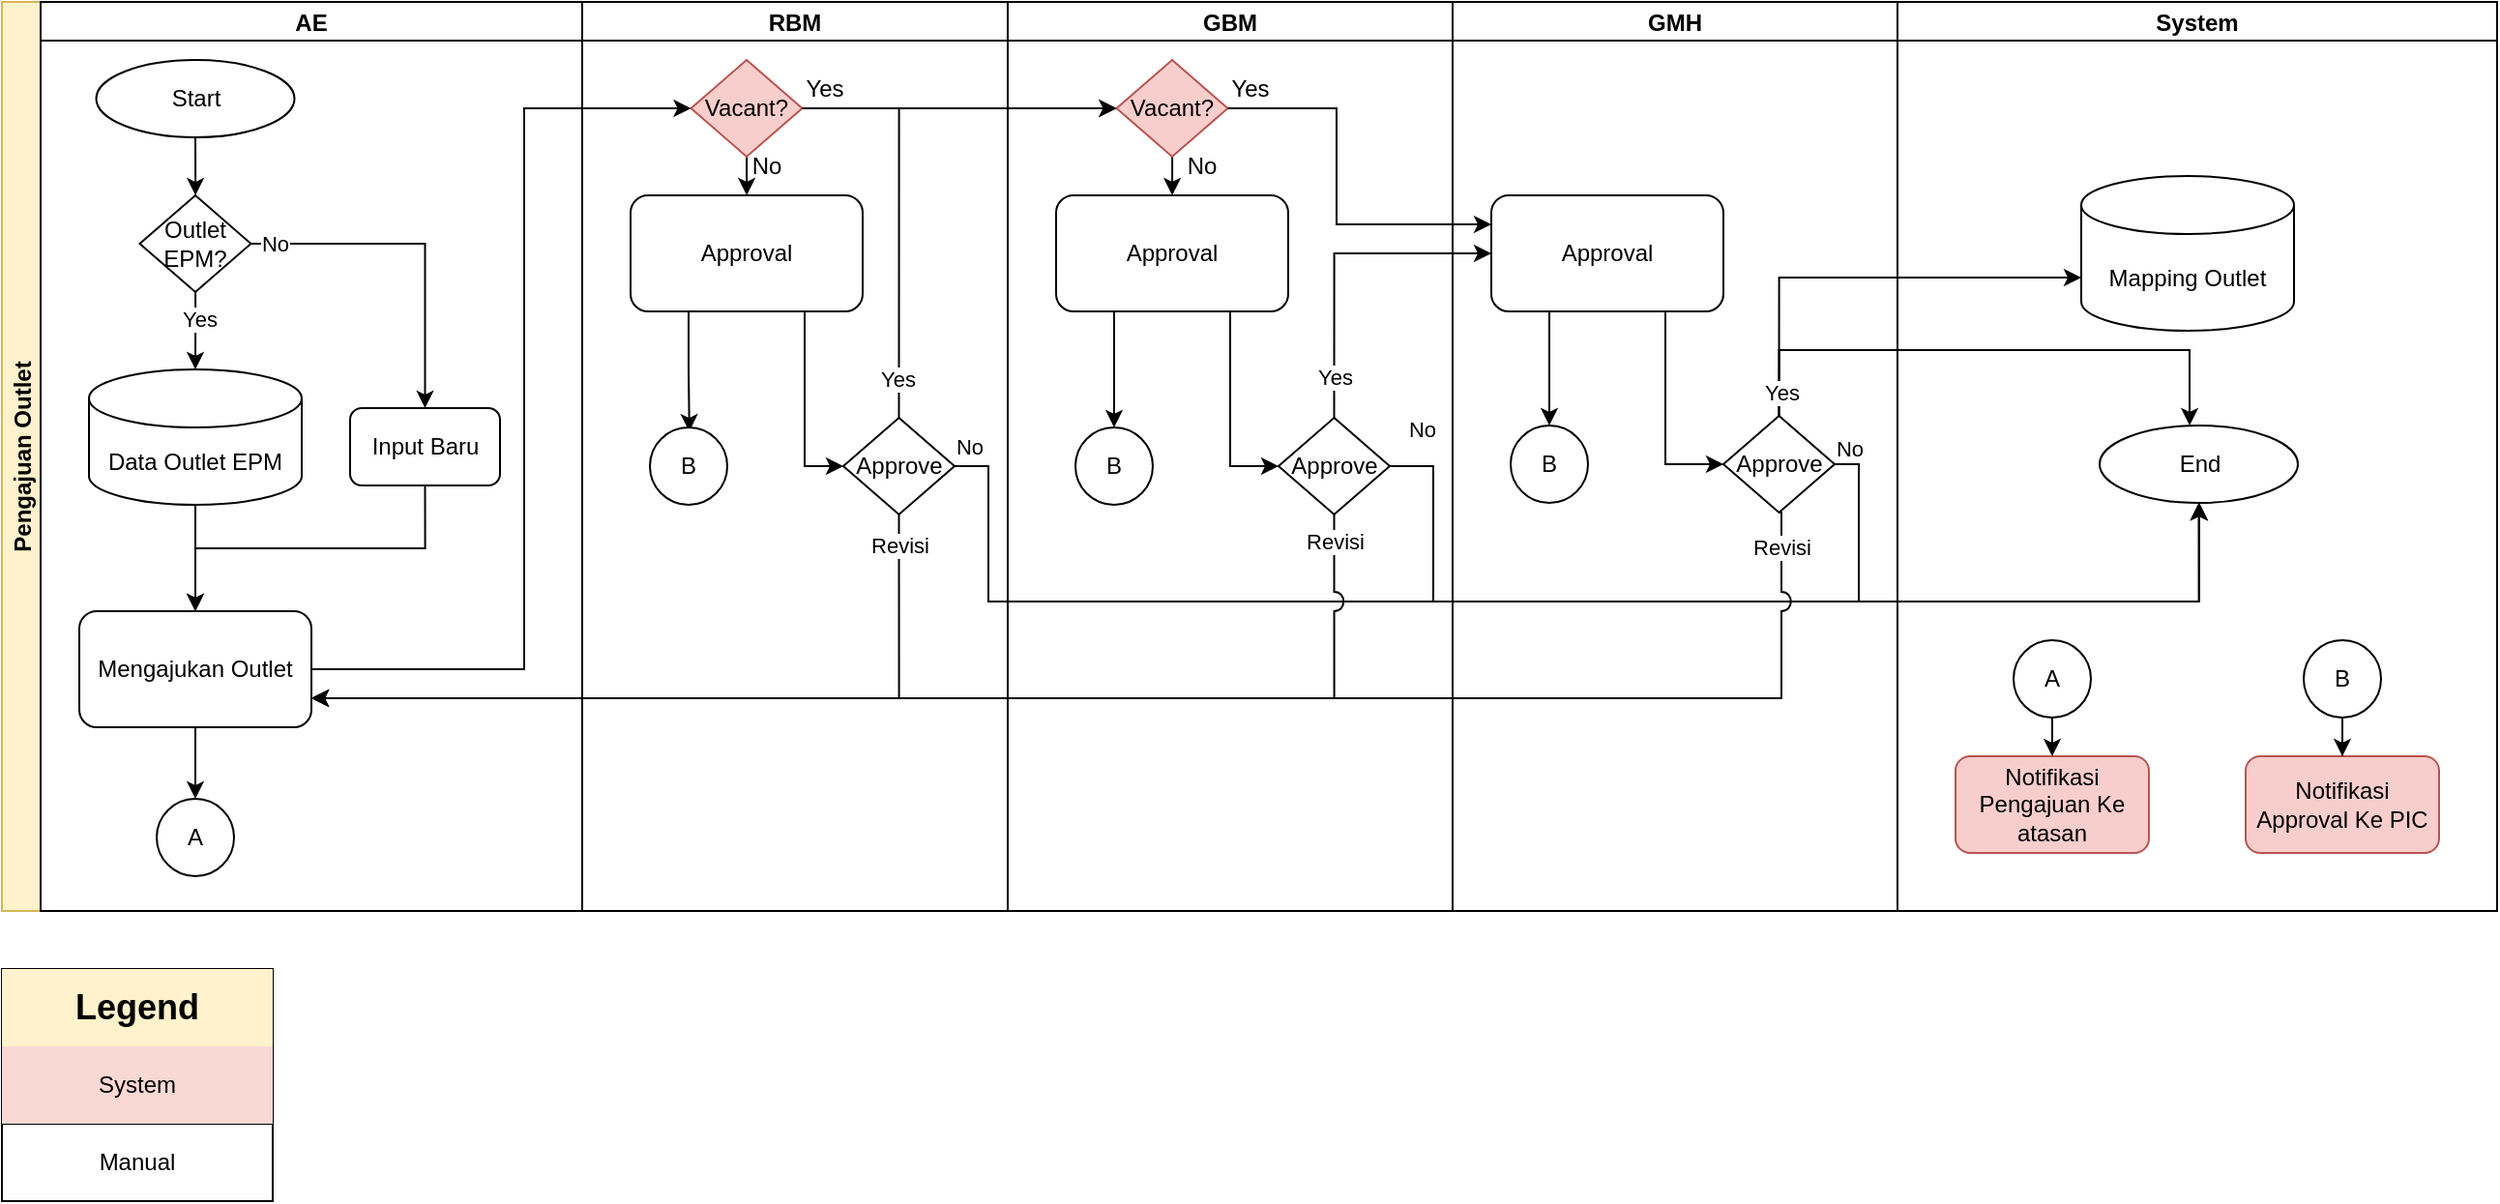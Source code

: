 <mxfile version="24.7.7" pages="4">
  <diagram name="Pengajuan Outlet Baru" id="vkylz7sYPIxPpQvHFnc-">
    <mxGraphModel dx="1235" dy="666" grid="1" gridSize="10" guides="1" tooltips="1" connect="1" arrows="1" fold="1" page="1" pageScale="1" pageWidth="850" pageHeight="1100" math="0" shadow="0">
      <root>
        <mxCell id="0" />
        <mxCell id="1" parent="0" />
        <mxCell id="vDGJkENwFIeVeREPPq1d-1" value="Pengajuan Outlet" style="swimlane;childLayout=stackLayout;resizeParent=1;resizeParentMax=0;startSize=20;horizontal=0;horizontalStack=1;fillColor=#fff2cc;strokeColor=#d6b656;" vertex="1" parent="1">
          <mxGeometry x="120" y="20" width="1290" height="470" as="geometry" />
        </mxCell>
        <mxCell id="vDGJkENwFIeVeREPPq1d-2" value="AE" style="swimlane;startSize=20;" vertex="1" parent="vDGJkENwFIeVeREPPq1d-1">
          <mxGeometry x="20" width="280" height="470" as="geometry" />
        </mxCell>
        <mxCell id="Q3q0qvNiLR2UfDHWmyEg-2" value="" style="edgeStyle=orthogonalEdgeStyle;rounded=0;orthogonalLoop=1;jettySize=auto;html=1;" edge="1" parent="vDGJkENwFIeVeREPPq1d-2" source="vDGJkENwFIeVeREPPq1d-7" target="Q3q0qvNiLR2UfDHWmyEg-1">
          <mxGeometry relative="1" as="geometry" />
        </mxCell>
        <mxCell id="vDGJkENwFIeVeREPPq1d-7" value="Start" style="ellipse;whiteSpace=wrap;html=1;" vertex="1" parent="vDGJkENwFIeVeREPPq1d-2">
          <mxGeometry x="28.75" y="30" width="102.5" height="40" as="geometry" />
        </mxCell>
        <mxCell id="ck-zOG2lqeZpS6CjW1Fc-13" style="edgeStyle=orthogonalEdgeStyle;rounded=0;orthogonalLoop=1;jettySize=auto;html=1;exitX=0.5;exitY=1;exitDx=0;exitDy=0;entryX=0.5;entryY=0;entryDx=0;entryDy=0;" edge="1" parent="vDGJkENwFIeVeREPPq1d-2" source="vDGJkENwFIeVeREPPq1d-8" target="nJtysGJfCc__fVUTKf7F-11">
          <mxGeometry relative="1" as="geometry" />
        </mxCell>
        <mxCell id="vDGJkENwFIeVeREPPq1d-8" value="Mengajukan Outlet" style="rounded=1;whiteSpace=wrap;html=1;" vertex="1" parent="vDGJkENwFIeVeREPPq1d-2">
          <mxGeometry x="20" y="315" width="120" height="60" as="geometry" />
        </mxCell>
        <mxCell id="nJtysGJfCc__fVUTKf7F-11" value="A" style="ellipse;whiteSpace=wrap;html=1;aspect=fixed;" vertex="1" parent="vDGJkENwFIeVeREPPq1d-2">
          <mxGeometry x="60" y="412" width="40" height="40" as="geometry" />
        </mxCell>
        <mxCell id="Q3q0qvNiLR2UfDHWmyEg-4" value="" style="edgeStyle=orthogonalEdgeStyle;rounded=0;orthogonalLoop=1;jettySize=auto;html=1;" edge="1" parent="vDGJkENwFIeVeREPPq1d-2" source="Gkf8Mz9ypoO75c6SHKLP-1" target="vDGJkENwFIeVeREPPq1d-8">
          <mxGeometry relative="1" as="geometry" />
        </mxCell>
        <mxCell id="Gkf8Mz9ypoO75c6SHKLP-1" value="Data Outlet EPM" style="shape=cylinder3;whiteSpace=wrap;html=1;boundedLbl=1;backgroundOutline=1;size=15;" vertex="1" parent="vDGJkENwFIeVeREPPq1d-2">
          <mxGeometry x="25" y="190" width="110" height="70" as="geometry" />
        </mxCell>
        <mxCell id="Q3q0qvNiLR2UfDHWmyEg-8" style="edgeStyle=orthogonalEdgeStyle;rounded=0;orthogonalLoop=1;jettySize=auto;html=1;exitX=0.5;exitY=1;exitDx=0;exitDy=0;entryX=0.5;entryY=0;entryDx=0;entryDy=0;" edge="1" parent="vDGJkENwFIeVeREPPq1d-2" source="mrML89OFUGm08yMNBT14-1" target="vDGJkENwFIeVeREPPq1d-8">
          <mxGeometry relative="1" as="geometry" />
        </mxCell>
        <mxCell id="mrML89OFUGm08yMNBT14-1" value="Input Baru" style="rounded=1;whiteSpace=wrap;html=1;" vertex="1" parent="vDGJkENwFIeVeREPPq1d-2">
          <mxGeometry x="160" y="210" width="77.5" height="40" as="geometry" />
        </mxCell>
        <mxCell id="Q3q0qvNiLR2UfDHWmyEg-3" value="" style="edgeStyle=orthogonalEdgeStyle;rounded=0;orthogonalLoop=1;jettySize=auto;html=1;" edge="1" parent="vDGJkENwFIeVeREPPq1d-2" source="Q3q0qvNiLR2UfDHWmyEg-1" target="Gkf8Mz9ypoO75c6SHKLP-1">
          <mxGeometry relative="1" as="geometry" />
        </mxCell>
        <mxCell id="Q3q0qvNiLR2UfDHWmyEg-7" value="Yes" style="edgeLabel;html=1;align=center;verticalAlign=middle;resizable=0;points=[];" vertex="1" connectable="0" parent="Q3q0qvNiLR2UfDHWmyEg-3">
          <mxGeometry x="-0.424" y="2" relative="1" as="geometry">
            <mxPoint y="2" as="offset" />
          </mxGeometry>
        </mxCell>
        <mxCell id="Q3q0qvNiLR2UfDHWmyEg-5" style="edgeStyle=orthogonalEdgeStyle;rounded=0;orthogonalLoop=1;jettySize=auto;html=1;exitX=1;exitY=0.5;exitDx=0;exitDy=0;" edge="1" parent="vDGJkENwFIeVeREPPq1d-2" source="Q3q0qvNiLR2UfDHWmyEg-1" target="mrML89OFUGm08yMNBT14-1">
          <mxGeometry relative="1" as="geometry" />
        </mxCell>
        <mxCell id="Q3q0qvNiLR2UfDHWmyEg-6" value="No" style="edgeLabel;html=1;align=center;verticalAlign=middle;resizable=0;points=[];" vertex="1" connectable="0" parent="Q3q0qvNiLR2UfDHWmyEg-5">
          <mxGeometry x="-0.597" y="-2" relative="1" as="geometry">
            <mxPoint x="-24" y="-2" as="offset" />
          </mxGeometry>
        </mxCell>
        <mxCell id="Q3q0qvNiLR2UfDHWmyEg-1" value="Outlet EPM?" style="rhombus;whiteSpace=wrap;html=1;" vertex="1" parent="vDGJkENwFIeVeREPPq1d-2">
          <mxGeometry x="51.25" y="100" width="57.5" height="50" as="geometry" />
        </mxCell>
        <mxCell id="vDGJkENwFIeVeREPPq1d-3" value="RBM" style="swimlane;startSize=20;" vertex="1" parent="vDGJkENwFIeVeREPPq1d-1">
          <mxGeometry x="300" width="220" height="470" as="geometry" />
        </mxCell>
        <mxCell id="R09Ojd8HDq89etHC9GFj-5" style="edgeStyle=orthogonalEdgeStyle;rounded=0;orthogonalLoop=1;jettySize=auto;html=1;exitX=0.25;exitY=1;exitDx=0;exitDy=0;entryX=0.51;entryY=0.052;entryDx=0;entryDy=0;entryPerimeter=0;" edge="1" parent="vDGJkENwFIeVeREPPq1d-3" source="vDGJkENwFIeVeREPPq1d-9" target="ck-zOG2lqeZpS6CjW1Fc-4">
          <mxGeometry relative="1" as="geometry">
            <mxPoint x="55" y="210" as="targetPoint" />
          </mxGeometry>
        </mxCell>
        <mxCell id="ck-zOG2lqeZpS6CjW1Fc-1" style="edgeStyle=orthogonalEdgeStyle;rounded=0;orthogonalLoop=1;jettySize=auto;html=1;exitX=0.75;exitY=1;exitDx=0;exitDy=0;entryX=0;entryY=0.5;entryDx=0;entryDy=0;" edge="1" parent="vDGJkENwFIeVeREPPq1d-3" source="vDGJkENwFIeVeREPPq1d-9" target="vDGJkENwFIeVeREPPq1d-51">
          <mxGeometry relative="1" as="geometry" />
        </mxCell>
        <mxCell id="vDGJkENwFIeVeREPPq1d-9" value="Approval" style="rounded=1;whiteSpace=wrap;html=1;" vertex="1" parent="vDGJkENwFIeVeREPPq1d-3">
          <mxGeometry x="25" y="100" width="120" height="60" as="geometry" />
        </mxCell>
        <mxCell id="vDGJkENwFIeVeREPPq1d-30" style="edgeStyle=orthogonalEdgeStyle;rounded=0;orthogonalLoop=1;jettySize=auto;html=1;entryX=0.5;entryY=0;entryDx=0;entryDy=0;" edge="1" parent="vDGJkENwFIeVeREPPq1d-3" source="vDGJkENwFIeVeREPPq1d-25" target="vDGJkENwFIeVeREPPq1d-9">
          <mxGeometry relative="1" as="geometry" />
        </mxCell>
        <mxCell id="vDGJkENwFIeVeREPPq1d-25" value="Vacant?" style="rhombus;whiteSpace=wrap;html=1;fillColor=#f8cecc;strokeColor=#b85450;" vertex="1" parent="vDGJkENwFIeVeREPPq1d-3">
          <mxGeometry x="56.25" y="30" width="57.5" height="50" as="geometry" />
        </mxCell>
        <mxCell id="vDGJkENwFIeVeREPPq1d-39" value="Yes" style="text;html=1;align=center;verticalAlign=middle;resizable=0;points=[];autosize=1;strokeColor=none;fillColor=none;" vertex="1" parent="vDGJkENwFIeVeREPPq1d-3">
          <mxGeometry x="105" y="30" width="40" height="30" as="geometry" />
        </mxCell>
        <mxCell id="vDGJkENwFIeVeREPPq1d-51" value="Approve" style="rhombus;whiteSpace=wrap;html=1;" vertex="1" parent="vDGJkENwFIeVeREPPq1d-3">
          <mxGeometry x="135" y="215" width="57.5" height="50" as="geometry" />
        </mxCell>
        <mxCell id="ck-zOG2lqeZpS6CjW1Fc-4" value="B" style="ellipse;whiteSpace=wrap;html=1;aspect=fixed;" vertex="1" parent="vDGJkENwFIeVeREPPq1d-3">
          <mxGeometry x="35" y="220" width="40" height="40" as="geometry" />
        </mxCell>
        <mxCell id="vDGJkENwFIeVeREPPq1d-31" value="No" style="text;html=1;align=center;verticalAlign=middle;resizable=0;points=[];autosize=1;strokeColor=none;fillColor=none;" vertex="1" parent="vDGJkENwFIeVeREPPq1d-3">
          <mxGeometry x="75" y="70" width="40" height="30" as="geometry" />
        </mxCell>
        <mxCell id="vDGJkENwFIeVeREPPq1d-4" value="GBM" style="swimlane;startSize=20;" vertex="1" parent="vDGJkENwFIeVeREPPq1d-1">
          <mxGeometry x="520" width="230" height="470" as="geometry" />
        </mxCell>
        <mxCell id="ck-zOG2lqeZpS6CjW1Fc-3" style="edgeStyle=orthogonalEdgeStyle;rounded=0;orthogonalLoop=1;jettySize=auto;html=1;exitX=0.75;exitY=1;exitDx=0;exitDy=0;entryX=0;entryY=0.5;entryDx=0;entryDy=0;" edge="1" parent="vDGJkENwFIeVeREPPq1d-4" source="vDGJkENwFIeVeREPPq1d-18" target="vDGJkENwFIeVeREPPq1d-67">
          <mxGeometry relative="1" as="geometry">
            <Array as="points">
              <mxPoint x="115" y="240" />
            </Array>
          </mxGeometry>
        </mxCell>
        <mxCell id="ck-zOG2lqeZpS6CjW1Fc-6" style="edgeStyle=orthogonalEdgeStyle;rounded=0;orthogonalLoop=1;jettySize=auto;html=1;exitX=0.25;exitY=1;exitDx=0;exitDy=0;entryX=0.5;entryY=0;entryDx=0;entryDy=0;" edge="1" parent="vDGJkENwFIeVeREPPq1d-4" source="vDGJkENwFIeVeREPPq1d-18" target="ck-zOG2lqeZpS6CjW1Fc-5">
          <mxGeometry relative="1" as="geometry" />
        </mxCell>
        <mxCell id="vDGJkENwFIeVeREPPq1d-18" value="Approval" style="rounded=1;whiteSpace=wrap;html=1;" vertex="1" parent="vDGJkENwFIeVeREPPq1d-4">
          <mxGeometry x="25" y="100" width="120" height="60" as="geometry" />
        </mxCell>
        <mxCell id="vDGJkENwFIeVeREPPq1d-37" style="edgeStyle=orthogonalEdgeStyle;rounded=0;orthogonalLoop=1;jettySize=auto;html=1;entryX=0.5;entryY=0;entryDx=0;entryDy=0;" edge="1" parent="vDGJkENwFIeVeREPPq1d-4" source="vDGJkENwFIeVeREPPq1d-32" target="vDGJkENwFIeVeREPPq1d-18">
          <mxGeometry relative="1" as="geometry" />
        </mxCell>
        <mxCell id="vDGJkENwFIeVeREPPq1d-32" value="Vacant?" style="rhombus;whiteSpace=wrap;html=1;fillColor=#f8cecc;strokeColor=#b85450;" vertex="1" parent="vDGJkENwFIeVeREPPq1d-4">
          <mxGeometry x="56.25" y="30" width="57.5" height="50" as="geometry" />
        </mxCell>
        <mxCell id="vDGJkENwFIeVeREPPq1d-38" value="No" style="text;html=1;align=center;verticalAlign=middle;resizable=0;points=[];autosize=1;strokeColor=none;fillColor=none;" vertex="1" parent="vDGJkENwFIeVeREPPq1d-4">
          <mxGeometry x="80" y="70" width="40" height="30" as="geometry" />
        </mxCell>
        <mxCell id="vDGJkENwFIeVeREPPq1d-48" value="Yes" style="text;html=1;align=center;verticalAlign=middle;resizable=0;points=[];autosize=1;strokeColor=none;fillColor=none;" vertex="1" parent="vDGJkENwFIeVeREPPq1d-4">
          <mxGeometry x="105" y="30" width="40" height="30" as="geometry" />
        </mxCell>
        <mxCell id="vDGJkENwFIeVeREPPq1d-67" value="Approve" style="rhombus;whiteSpace=wrap;html=1;" vertex="1" parent="vDGJkENwFIeVeREPPq1d-4">
          <mxGeometry x="140" y="215" width="57.5" height="50" as="geometry" />
        </mxCell>
        <mxCell id="ck-zOG2lqeZpS6CjW1Fc-5" value="B" style="ellipse;whiteSpace=wrap;html=1;aspect=fixed;" vertex="1" parent="vDGJkENwFIeVeREPPq1d-4">
          <mxGeometry x="35" y="220" width="40" height="40" as="geometry" />
        </mxCell>
        <mxCell id="vDGJkENwFIeVeREPPq1d-20" value="GMH" style="swimlane;startSize=20;" vertex="1" parent="vDGJkENwFIeVeREPPq1d-1">
          <mxGeometry x="750" width="230" height="470" as="geometry" />
        </mxCell>
        <mxCell id="BhcFtRcoGobRlgCmJUvo-2" style="edgeStyle=orthogonalEdgeStyle;rounded=0;orthogonalLoop=1;jettySize=auto;html=1;exitX=0.25;exitY=1;exitDx=0;exitDy=0;entryX=0.5;entryY=0;entryDx=0;entryDy=0;" edge="1" parent="vDGJkENwFIeVeREPPq1d-20" source="vDGJkENwFIeVeREPPq1d-21" target="BhcFtRcoGobRlgCmJUvo-1">
          <mxGeometry relative="1" as="geometry" />
        </mxCell>
        <mxCell id="BhcFtRcoGobRlgCmJUvo-3" style="edgeStyle=orthogonalEdgeStyle;rounded=0;orthogonalLoop=1;jettySize=auto;html=1;exitX=0.75;exitY=1;exitDx=0;exitDy=0;entryX=0;entryY=0.5;entryDx=0;entryDy=0;" edge="1" parent="vDGJkENwFIeVeREPPq1d-20" source="vDGJkENwFIeVeREPPq1d-21" target="vDGJkENwFIeVeREPPq1d-75">
          <mxGeometry relative="1" as="geometry">
            <Array as="points">
              <mxPoint x="110" y="239" />
            </Array>
          </mxGeometry>
        </mxCell>
        <mxCell id="vDGJkENwFIeVeREPPq1d-21" value="Approval" style="rounded=1;whiteSpace=wrap;html=1;" vertex="1" parent="vDGJkENwFIeVeREPPq1d-20">
          <mxGeometry x="20" y="100" width="120" height="60" as="geometry" />
        </mxCell>
        <mxCell id="vDGJkENwFIeVeREPPq1d-75" value="Approve" style="rhombus;whiteSpace=wrap;html=1;" vertex="1" parent="vDGJkENwFIeVeREPPq1d-20">
          <mxGeometry x="140" y="214" width="57.5" height="50" as="geometry" />
        </mxCell>
        <mxCell id="BhcFtRcoGobRlgCmJUvo-1" value="B" style="ellipse;whiteSpace=wrap;html=1;aspect=fixed;" vertex="1" parent="vDGJkENwFIeVeREPPq1d-20">
          <mxGeometry x="30" y="219" width="40" height="40" as="geometry" />
        </mxCell>
        <mxCell id="pTgMi4GLX7Yz3vF2zQ5Y-4" style="edgeStyle=orthogonalEdgeStyle;rounded=0;orthogonalLoop=1;jettySize=auto;html=1;entryX=0.454;entryY=-0.001;entryDx=0;entryDy=0;exitX=0.5;exitY=0;exitDx=0;exitDy=0;entryPerimeter=0;" edge="1" parent="vDGJkENwFIeVeREPPq1d-1" source="vDGJkENwFIeVeREPPq1d-75" target="ck-zOG2lqeZpS6CjW1Fc-11">
          <mxGeometry relative="1" as="geometry">
            <mxPoint x="920" y="220" as="sourcePoint" />
            <mxPoint x="1176.75" y="219" as="targetPoint" />
            <Array as="points">
              <mxPoint x="919" y="180" />
              <mxPoint x="1131" y="180" />
            </Array>
          </mxGeometry>
        </mxCell>
        <mxCell id="r0YGJEVQLmcMZTgIgnX4-4" value="System" style="swimlane;startSize=20;" vertex="1" parent="vDGJkENwFIeVeREPPq1d-1">
          <mxGeometry x="980" width="310" height="470" as="geometry" />
        </mxCell>
        <mxCell id="nJtysGJfCc__fVUTKf7F-1" value="Notifikasi Pengajuan Ke atasan" style="rounded=1;whiteSpace=wrap;html=1;fillColor=#f8cecc;strokeColor=#b85450;" vertex="1" parent="r0YGJEVQLmcMZTgIgnX4-4">
          <mxGeometry x="30" y="390" width="100" height="50" as="geometry" />
        </mxCell>
        <mxCell id="nJtysGJfCc__fVUTKf7F-2" value="Notifikasi Approval Ke PIC" style="rounded=1;whiteSpace=wrap;html=1;fillColor=#f8cecc;strokeColor=#b85450;" vertex="1" parent="r0YGJEVQLmcMZTgIgnX4-4">
          <mxGeometry x="180" y="390" width="100" height="50" as="geometry" />
        </mxCell>
        <mxCell id="nJtysGJfCc__fVUTKf7F-3" style="edgeStyle=orthogonalEdgeStyle;rounded=0;orthogonalLoop=1;jettySize=auto;html=1;exitX=0.5;exitY=1;exitDx=0;exitDy=0;entryX=0.5;entryY=0;entryDx=0;entryDy=0;" edge="1" parent="r0YGJEVQLmcMZTgIgnX4-4" source="nJtysGJfCc__fVUTKf7F-4" target="nJtysGJfCc__fVUTKf7F-1">
          <mxGeometry relative="1" as="geometry" />
        </mxCell>
        <mxCell id="nJtysGJfCc__fVUTKf7F-4" value="A" style="ellipse;whiteSpace=wrap;html=1;aspect=fixed;" vertex="1" parent="r0YGJEVQLmcMZTgIgnX4-4">
          <mxGeometry x="60" y="330" width="40" height="40" as="geometry" />
        </mxCell>
        <mxCell id="nJtysGJfCc__fVUTKf7F-5" value="" style="edgeStyle=orthogonalEdgeStyle;rounded=0;orthogonalLoop=1;jettySize=auto;html=1;" edge="1" parent="r0YGJEVQLmcMZTgIgnX4-4" source="nJtysGJfCc__fVUTKf7F-6" target="nJtysGJfCc__fVUTKf7F-2">
          <mxGeometry relative="1" as="geometry" />
        </mxCell>
        <mxCell id="nJtysGJfCc__fVUTKf7F-6" value="B" style="ellipse;whiteSpace=wrap;html=1;aspect=fixed;" vertex="1" parent="r0YGJEVQLmcMZTgIgnX4-4">
          <mxGeometry x="210" y="330" width="40" height="40" as="geometry" />
        </mxCell>
        <mxCell id="ck-zOG2lqeZpS6CjW1Fc-9" value="Mapping Outlet" style="shape=cylinder3;whiteSpace=wrap;html=1;boundedLbl=1;backgroundOutline=1;size=15;" vertex="1" parent="r0YGJEVQLmcMZTgIgnX4-4">
          <mxGeometry x="95" y="90" width="110" height="80" as="geometry" />
        </mxCell>
        <mxCell id="ck-zOG2lqeZpS6CjW1Fc-11" value="End" style="ellipse;whiteSpace=wrap;html=1;" vertex="1" parent="r0YGJEVQLmcMZTgIgnX4-4">
          <mxGeometry x="104.5" y="219" width="102.5" height="40" as="geometry" />
        </mxCell>
        <mxCell id="vDGJkENwFIeVeREPPq1d-29" style="edgeStyle=orthogonalEdgeStyle;rounded=0;orthogonalLoop=1;jettySize=auto;html=1;exitX=1;exitY=0.5;exitDx=0;exitDy=0;entryX=0;entryY=0.5;entryDx=0;entryDy=0;" edge="1" parent="vDGJkENwFIeVeREPPq1d-1" source="vDGJkENwFIeVeREPPq1d-8" target="vDGJkENwFIeVeREPPq1d-25">
          <mxGeometry relative="1" as="geometry">
            <Array as="points">
              <mxPoint x="270" y="345" />
              <mxPoint x="270" y="55" />
            </Array>
          </mxGeometry>
        </mxCell>
        <mxCell id="vDGJkENwFIeVeREPPq1d-34" style="edgeStyle=orthogonalEdgeStyle;rounded=0;orthogonalLoop=1;jettySize=auto;html=1;entryX=0;entryY=0.5;entryDx=0;entryDy=0;" edge="1" parent="vDGJkENwFIeVeREPPq1d-1" source="vDGJkENwFIeVeREPPq1d-25" target="vDGJkENwFIeVeREPPq1d-32">
          <mxGeometry relative="1" as="geometry" />
        </mxCell>
        <mxCell id="vDGJkENwFIeVeREPPq1d-77" style="edgeStyle=orthogonalEdgeStyle;rounded=0;orthogonalLoop=1;jettySize=auto;html=1;exitX=1;exitY=0.5;exitDx=0;exitDy=0;entryX=0;entryY=0.25;entryDx=0;entryDy=0;" edge="1" parent="vDGJkENwFIeVeREPPq1d-1" source="vDGJkENwFIeVeREPPq1d-32" target="vDGJkENwFIeVeREPPq1d-21">
          <mxGeometry relative="1" as="geometry">
            <Array as="points">
              <mxPoint x="690" y="55" />
              <mxPoint x="690" y="115" />
            </Array>
          </mxGeometry>
        </mxCell>
        <mxCell id="pTgMi4GLX7Yz3vF2zQ5Y-3" style="edgeStyle=orthogonalEdgeStyle;rounded=0;orthogonalLoop=1;jettySize=auto;html=1;exitX=0.5;exitY=0;exitDx=0;exitDy=0;entryX=0;entryY=0;entryDx=0;entryDy=52.5;entryPerimeter=0;" edge="1" parent="vDGJkENwFIeVeREPPq1d-1" source="vDGJkENwFIeVeREPPq1d-75" target="ck-zOG2lqeZpS6CjW1Fc-9">
          <mxGeometry relative="1" as="geometry" />
        </mxCell>
        <mxCell id="SYWhOQLi0MO5rlt0Bqb6-1" value="Yes" style="edgeLabel;html=1;align=center;verticalAlign=middle;resizable=0;points=[];" vertex="1" connectable="0" parent="pTgMi4GLX7Yz3vF2zQ5Y-3">
          <mxGeometry x="-0.892" y="-1" relative="1" as="geometry">
            <mxPoint as="offset" />
          </mxGeometry>
        </mxCell>
        <mxCell id="P-ef05kNyelABfqEYCNx-4" style="edgeStyle=orthogonalEdgeStyle;rounded=0;orthogonalLoop=1;jettySize=auto;html=1;exitX=0.5;exitY=0;exitDx=0;exitDy=0;entryX=0;entryY=0.5;entryDx=0;entryDy=0;" edge="1" parent="vDGJkENwFIeVeREPPq1d-1" source="vDGJkENwFIeVeREPPq1d-51" target="vDGJkENwFIeVeREPPq1d-32">
          <mxGeometry relative="1" as="geometry" />
        </mxCell>
        <mxCell id="P-ef05kNyelABfqEYCNx-7" value="Yes" style="edgeLabel;html=1;align=center;verticalAlign=middle;resizable=0;points=[];" vertex="1" connectable="0" parent="P-ef05kNyelABfqEYCNx-4">
          <mxGeometry x="-0.85" y="1" relative="1" as="geometry">
            <mxPoint as="offset" />
          </mxGeometry>
        </mxCell>
        <mxCell id="P-ef05kNyelABfqEYCNx-8" style="edgeStyle=orthogonalEdgeStyle;rounded=0;orthogonalLoop=1;jettySize=auto;html=1;exitX=1;exitY=0.5;exitDx=0;exitDy=0;entryX=0.5;entryY=1;entryDx=0;entryDy=0;" edge="1" parent="vDGJkENwFIeVeREPPq1d-1" source="vDGJkENwFIeVeREPPq1d-51" target="ck-zOG2lqeZpS6CjW1Fc-11">
          <mxGeometry relative="1" as="geometry">
            <Array as="points">
              <mxPoint x="510" y="240" />
              <mxPoint x="510" y="310" />
              <mxPoint x="1136" y="310" />
              <mxPoint x="1136" y="259" />
            </Array>
          </mxGeometry>
        </mxCell>
        <mxCell id="P-ef05kNyelABfqEYCNx-10" value="No" style="edgeLabel;html=1;align=center;verticalAlign=middle;resizable=0;points=[];" vertex="1" connectable="0" parent="P-ef05kNyelABfqEYCNx-8">
          <mxGeometry x="-0.906" y="-1" relative="1" as="geometry">
            <mxPoint x="-9" y="-29" as="offset" />
          </mxGeometry>
        </mxCell>
        <mxCell id="P-ef05kNyelABfqEYCNx-9" style="edgeStyle=orthogonalEdgeStyle;rounded=0;orthogonalLoop=1;jettySize=auto;html=1;exitX=0.5;exitY=0;exitDx=0;exitDy=0;entryX=0;entryY=0.5;entryDx=0;entryDy=0;" edge="1" parent="vDGJkENwFIeVeREPPq1d-1" source="vDGJkENwFIeVeREPPq1d-67" target="vDGJkENwFIeVeREPPq1d-21">
          <mxGeometry relative="1" as="geometry" />
        </mxCell>
        <mxCell id="P-ef05kNyelABfqEYCNx-16" value="Yes" style="edgeLabel;html=1;align=center;verticalAlign=middle;resizable=0;points=[];" vertex="1" connectable="0" parent="P-ef05kNyelABfqEYCNx-9">
          <mxGeometry x="-0.81" relative="1" as="geometry">
            <mxPoint y="-5" as="offset" />
          </mxGeometry>
        </mxCell>
        <mxCell id="P-ef05kNyelABfqEYCNx-14" style="edgeStyle=orthogonalEdgeStyle;rounded=0;orthogonalLoop=1;jettySize=auto;html=1;exitX=1;exitY=0.5;exitDx=0;exitDy=0;entryX=0.5;entryY=1;entryDx=0;entryDy=0;" edge="1" parent="vDGJkENwFIeVeREPPq1d-1" source="vDGJkENwFIeVeREPPq1d-67" target="ck-zOG2lqeZpS6CjW1Fc-11">
          <mxGeometry relative="1" as="geometry">
            <Array as="points">
              <mxPoint x="740" y="240" />
              <mxPoint x="740" y="310" />
              <mxPoint x="1136" y="310" />
              <mxPoint x="1136" y="259" />
            </Array>
          </mxGeometry>
        </mxCell>
        <mxCell id="P-ef05kNyelABfqEYCNx-15" value="No" style="edgeLabel;html=1;align=center;verticalAlign=middle;resizable=0;points=[];" vertex="1" connectable="0" parent="P-ef05kNyelABfqEYCNx-14">
          <mxGeometry x="-0.882" relative="1" as="geometry">
            <mxPoint x="-6" y="-29" as="offset" />
          </mxGeometry>
        </mxCell>
        <mxCell id="P-ef05kNyelABfqEYCNx-18" style="edgeStyle=orthogonalEdgeStyle;rounded=0;orthogonalLoop=1;jettySize=auto;html=1;exitX=1;exitY=0.5;exitDx=0;exitDy=0;entryX=0.5;entryY=1;entryDx=0;entryDy=0;" edge="1" parent="vDGJkENwFIeVeREPPq1d-1" source="vDGJkENwFIeVeREPPq1d-75" target="ck-zOG2lqeZpS6CjW1Fc-11">
          <mxGeometry relative="1" as="geometry">
            <Array as="points">
              <mxPoint x="960" y="239" />
              <mxPoint x="960" y="310" />
              <mxPoint x="1136" y="310" />
            </Array>
          </mxGeometry>
        </mxCell>
        <mxCell id="P-ef05kNyelABfqEYCNx-19" value="No" style="edgeLabel;html=1;align=center;verticalAlign=middle;resizable=0;points=[];" vertex="1" connectable="0" parent="P-ef05kNyelABfqEYCNx-18">
          <mxGeometry x="-0.819" y="1" relative="1" as="geometry">
            <mxPoint x="-6" y="-24" as="offset" />
          </mxGeometry>
        </mxCell>
        <mxCell id="pTgMi4GLX7Yz3vF2zQ5Y-1" style="edgeStyle=orthogonalEdgeStyle;rounded=0;orthogonalLoop=1;jettySize=auto;html=1;exitX=0.5;exitY=1;exitDx=0;exitDy=0;entryX=1;entryY=0.75;entryDx=0;entryDy=0;jumpStyle=arc;jumpSize=10;" edge="1" parent="vDGJkENwFIeVeREPPq1d-1" source="vDGJkENwFIeVeREPPq1d-75" target="vDGJkENwFIeVeREPPq1d-8">
          <mxGeometry relative="1" as="geometry">
            <Array as="points">
              <mxPoint x="920" y="264" />
              <mxPoint x="920" y="360" />
              <mxPoint x="160" y="360" />
            </Array>
          </mxGeometry>
        </mxCell>
        <mxCell id="pTgMi4GLX7Yz3vF2zQ5Y-2" value="Revisi" style="edgeLabel;html=1;align=center;verticalAlign=middle;resizable=0;points=[];" vertex="1" connectable="0" parent="pTgMi4GLX7Yz3vF2zQ5Y-1">
          <mxGeometry x="-0.875" y="-1" relative="1" as="geometry">
            <mxPoint x="1" y="-35" as="offset" />
          </mxGeometry>
        </mxCell>
        <mxCell id="yJO3TQNTJO2jTsNdC96b-3" style="edgeStyle=orthogonalEdgeStyle;rounded=0;orthogonalLoop=1;jettySize=auto;html=1;exitX=0.5;exitY=1;exitDx=0;exitDy=0;entryX=1;entryY=0.75;entryDx=0;entryDy=0;jumpStyle=arc;jumpSize=10;" edge="1" parent="vDGJkENwFIeVeREPPq1d-1" source="vDGJkENwFIeVeREPPq1d-67" target="vDGJkENwFIeVeREPPq1d-8">
          <mxGeometry relative="1" as="geometry">
            <Array as="points">
              <mxPoint x="689" y="360" />
              <mxPoint x="160" y="360" />
            </Array>
          </mxGeometry>
        </mxCell>
        <mxCell id="yJO3TQNTJO2jTsNdC96b-4" value="Revisi" style="edgeLabel;html=1;align=center;verticalAlign=middle;resizable=0;points=[];" vertex="1" connectable="0" parent="yJO3TQNTJO2jTsNdC96b-3">
          <mxGeometry x="-0.835" relative="1" as="geometry">
            <mxPoint y="-38" as="offset" />
          </mxGeometry>
        </mxCell>
        <mxCell id="yJO3TQNTJO2jTsNdC96b-1" style="edgeStyle=orthogonalEdgeStyle;rounded=0;orthogonalLoop=1;jettySize=auto;html=1;exitX=0.5;exitY=1;exitDx=0;exitDy=0;entryX=1;entryY=0.75;entryDx=0;entryDy=0;" edge="1" parent="vDGJkENwFIeVeREPPq1d-1" source="vDGJkENwFIeVeREPPq1d-51" target="vDGJkENwFIeVeREPPq1d-8">
          <mxGeometry relative="1" as="geometry">
            <Array as="points">
              <mxPoint x="464" y="360" />
              <mxPoint x="160" y="360" />
            </Array>
          </mxGeometry>
        </mxCell>
        <mxCell id="yJO3TQNTJO2jTsNdC96b-2" value="Revisi" style="edgeLabel;html=1;align=center;verticalAlign=middle;resizable=0;points=[];" vertex="1" connectable="0" parent="yJO3TQNTJO2jTsNdC96b-1">
          <mxGeometry x="-0.737" y="1" relative="1" as="geometry">
            <mxPoint x="-1" y="-37" as="offset" />
          </mxGeometry>
        </mxCell>
        <mxCell id="vDGJkENwFIeVeREPPq1d-90" value="" style="shape=table;startSize=0;container=1;collapsible=0;childLayout=tableLayout;fillColor=none;" vertex="1" parent="1">
          <mxGeometry x="120" y="520" width="140" height="120" as="geometry" />
        </mxCell>
        <mxCell id="vDGJkENwFIeVeREPPq1d-91" value="" style="shape=tableRow;horizontal=0;startSize=0;swimlaneHead=0;swimlaneBody=0;strokeColor=inherit;top=0;left=0;bottom=0;right=0;collapsible=0;dropTarget=0;fillColor=none;points=[[0,0.5],[1,0.5]];portConstraint=eastwest;" vertex="1" parent="vDGJkENwFIeVeREPPq1d-90">
          <mxGeometry width="140" height="40" as="geometry" />
        </mxCell>
        <mxCell id="vDGJkENwFIeVeREPPq1d-92" value="&lt;b&gt;&lt;font style=&quot;font-size: 18px;&quot;&gt;Legend&lt;/font&gt;&lt;/b&gt;" style="shape=partialRectangle;html=1;whiteSpace=wrap;connectable=0;overflow=hidden;fillColor=#fff2cc;top=0;left=0;bottom=0;right=0;pointerEvents=1;strokeColor=#d6b656;" vertex="1" parent="vDGJkENwFIeVeREPPq1d-91">
          <mxGeometry width="140" height="40" as="geometry">
            <mxRectangle width="140" height="40" as="alternateBounds" />
          </mxGeometry>
        </mxCell>
        <mxCell id="vDGJkENwFIeVeREPPq1d-93" value="" style="shape=tableRow;horizontal=0;startSize=0;swimlaneHead=0;swimlaneBody=0;strokeColor=inherit;top=0;left=0;bottom=0;right=0;collapsible=0;dropTarget=0;fillColor=none;points=[[0,0.5],[1,0.5]];portConstraint=eastwest;" vertex="1" parent="vDGJkENwFIeVeREPPq1d-90">
          <mxGeometry y="40" width="140" height="40" as="geometry" />
        </mxCell>
        <mxCell id="vDGJkENwFIeVeREPPq1d-94" value="System" style="shape=partialRectangle;html=1;whiteSpace=wrap;connectable=0;strokeColor=#ae4132;overflow=hidden;fillColor=#fad9d5;top=0;left=0;bottom=0;right=0;pointerEvents=1;" vertex="1" parent="vDGJkENwFIeVeREPPq1d-93">
          <mxGeometry width="140" height="40" as="geometry">
            <mxRectangle width="140" height="40" as="alternateBounds" />
          </mxGeometry>
        </mxCell>
        <mxCell id="vDGJkENwFIeVeREPPq1d-95" value="" style="shape=tableRow;horizontal=0;startSize=0;swimlaneHead=0;swimlaneBody=0;strokeColor=inherit;top=0;left=0;bottom=0;right=0;collapsible=0;dropTarget=0;fillColor=none;points=[[0,0.5],[1,0.5]];portConstraint=eastwest;" vertex="1" parent="vDGJkENwFIeVeREPPq1d-90">
          <mxGeometry y="80" width="140" height="40" as="geometry" />
        </mxCell>
        <mxCell id="vDGJkENwFIeVeREPPq1d-96" value="Manual" style="shape=partialRectangle;html=1;whiteSpace=wrap;connectable=0;strokeColor=inherit;overflow=hidden;fillColor=none;top=0;left=0;bottom=0;right=0;pointerEvents=1;" vertex="1" parent="vDGJkENwFIeVeREPPq1d-95">
          <mxGeometry width="140" height="40" as="geometry">
            <mxRectangle width="140" height="40" as="alternateBounds" />
          </mxGeometry>
        </mxCell>
      </root>
    </mxGraphModel>
  </diagram>
  <diagram id="h5hT-tbcR6W4tgOtlc6Y" name="Pengajuan Program">
    <mxGraphModel dx="1615" dy="871" grid="1" gridSize="10" guides="1" tooltips="1" connect="1" arrows="1" fold="1" page="1" pageScale="1" pageWidth="850" pageHeight="1100" math="0" shadow="0">
      <root>
        <mxCell id="0" />
        <mxCell id="1" parent="0" />
        <mxCell id="lgcpH8wnWwX_cavGmk9A-1" value="Pengajuan Kondisi" style="swimlane;childLayout=stackLayout;resizeParent=1;resizeParentMax=0;startSize=20;horizontal=0;horizontalStack=1;fillColor=#fff2cc;strokeColor=#d6b656;" vertex="1" parent="1">
          <mxGeometry x="120" y="20" width="1610" height="490" as="geometry" />
        </mxCell>
        <mxCell id="lgcpH8wnWwX_cavGmk9A-2" value="AE" style="swimlane;startSize=20;" vertex="1" parent="lgcpH8wnWwX_cavGmk9A-1">
          <mxGeometry x="20" width="240" height="490" as="geometry" />
        </mxCell>
        <mxCell id="lgcpH8wnWwX_cavGmk9A-82" style="edgeStyle=orthogonalEdgeStyle;rounded=0;orthogonalLoop=1;jettySize=auto;html=1;exitX=0.25;exitY=1;exitDx=0;exitDy=0;entryX=0.5;entryY=0;entryDx=0;entryDy=0;" edge="1" parent="lgcpH8wnWwX_cavGmk9A-2" source="lgcpH8wnWwX_cavGmk9A-4" target="lgcpH8wnWwX_cavGmk9A-68">
          <mxGeometry relative="1" as="geometry" />
        </mxCell>
        <mxCell id="lgcpH8wnWwX_cavGmk9A-4" value="Mengajukan Kondisi baru/kondisi lama atau Revisi Kondisi" style="rounded=1;whiteSpace=wrap;html=1;" vertex="1" parent="lgcpH8wnWwX_cavGmk9A-2">
          <mxGeometry x="60" y="110" width="120" height="60" as="geometry" />
        </mxCell>
        <mxCell id="lgcpH8wnWwX_cavGmk9A-68" value="A" style="ellipse;whiteSpace=wrap;html=1;aspect=fixed;" vertex="1" parent="lgcpH8wnWwX_cavGmk9A-2">
          <mxGeometry x="70" y="258" width="40" height="40" as="geometry" />
        </mxCell>
        <mxCell id="NAsmUvqPDEbo7rzdbke1-2" value="" style="edgeStyle=orthogonalEdgeStyle;rounded=0;orthogonalLoop=1;jettySize=auto;html=1;" edge="1" parent="lgcpH8wnWwX_cavGmk9A-2" source="NAsmUvqPDEbo7rzdbke1-1" target="lgcpH8wnWwX_cavGmk9A-4">
          <mxGeometry relative="1" as="geometry" />
        </mxCell>
        <mxCell id="NAsmUvqPDEbo7rzdbke1-1" value="Start" style="ellipse;whiteSpace=wrap;html=1;" vertex="1" parent="lgcpH8wnWwX_cavGmk9A-2">
          <mxGeometry x="68.75" y="30" width="102.5" height="40" as="geometry" />
        </mxCell>
        <mxCell id="lgcpH8wnWwX_cavGmk9A-6" value="RBM" style="swimlane;startSize=20;" vertex="1" parent="lgcpH8wnWwX_cavGmk9A-1">
          <mxGeometry x="260" width="257.5" height="490" as="geometry" />
        </mxCell>
        <mxCell id="fh8t2xIU-o93hXph0lNs-3" style="edgeStyle=orthogonalEdgeStyle;rounded=0;orthogonalLoop=1;jettySize=auto;html=1;exitX=0.25;exitY=1;exitDx=0;exitDy=0;entryX=0.5;entryY=0;entryDx=0;entryDy=0;" edge="1" parent="lgcpH8wnWwX_cavGmk9A-6" source="lgcpH8wnWwX_cavGmk9A-8" target="lgcpH8wnWwX_cavGmk9A-87">
          <mxGeometry relative="1" as="geometry" />
        </mxCell>
        <mxCell id="2Mj5BZYbS8LbSKTN7jpb-1" style="edgeStyle=orthogonalEdgeStyle;rounded=0;orthogonalLoop=1;jettySize=auto;html=1;exitX=0.75;exitY=1;exitDx=0;exitDy=0;entryX=0;entryY=0.5;entryDx=0;entryDy=0;" edge="1" parent="lgcpH8wnWwX_cavGmk9A-6" source="lgcpH8wnWwX_cavGmk9A-8" target="lgcpH8wnWwX_cavGmk9A-12">
          <mxGeometry relative="1" as="geometry">
            <Array as="points">
              <mxPoint x="126" y="275" />
            </Array>
          </mxGeometry>
        </mxCell>
        <mxCell id="lgcpH8wnWwX_cavGmk9A-8" value="Approval" style="rounded=1;whiteSpace=wrap;html=1;" vertex="1" parent="lgcpH8wnWwX_cavGmk9A-6">
          <mxGeometry x="25.5" y="110" width="135" height="60" as="geometry" />
        </mxCell>
        <mxCell id="3LycgOF4lfdx0VYJp2i6-1" style="edgeStyle=orthogonalEdgeStyle;rounded=0;orthogonalLoop=1;jettySize=auto;html=1;exitX=0.5;exitY=1;exitDx=0;exitDy=0;entryX=0.5;entryY=0;entryDx=0;entryDy=0;" edge="1" parent="lgcpH8wnWwX_cavGmk9A-6" source="lgcpH8wnWwX_cavGmk9A-10" target="lgcpH8wnWwX_cavGmk9A-8">
          <mxGeometry relative="1" as="geometry" />
        </mxCell>
        <mxCell id="vQSkONrQLUouvZHfI0XQ-21" value="No" style="edgeLabel;html=1;align=center;verticalAlign=middle;resizable=0;points=[];" vertex="1" connectable="0" parent="3LycgOF4lfdx0VYJp2i6-1">
          <mxGeometry x="-0.251" y="-1" relative="1" as="geometry">
            <mxPoint x="15" y="-1" as="offset" />
          </mxGeometry>
        </mxCell>
        <mxCell id="lgcpH8wnWwX_cavGmk9A-10" value="Vacant?" style="rhombus;whiteSpace=wrap;html=1;fillColor=#f8cecc;strokeColor=#b85450;" vertex="1" parent="lgcpH8wnWwX_cavGmk9A-6">
          <mxGeometry x="64.25" y="30" width="57.5" height="50" as="geometry" />
        </mxCell>
        <mxCell id="lgcpH8wnWwX_cavGmk9A-11" value="Yes" style="text;html=1;align=center;verticalAlign=middle;resizable=0;points=[];autosize=1;strokeColor=none;fillColor=none;" vertex="1" parent="lgcpH8wnWwX_cavGmk9A-6">
          <mxGeometry x="107" y="30" width="40" height="30" as="geometry" />
        </mxCell>
        <mxCell id="lgcpH8wnWwX_cavGmk9A-12" value="Approve" style="rhombus;whiteSpace=wrap;html=1;" vertex="1" parent="lgcpH8wnWwX_cavGmk9A-6">
          <mxGeometry x="147" y="250" width="57.5" height="50" as="geometry" />
        </mxCell>
        <mxCell id="lgcpH8wnWwX_cavGmk9A-87" value="B" style="ellipse;whiteSpace=wrap;html=1;aspect=fixed;" vertex="1" parent="lgcpH8wnWwX_cavGmk9A-6">
          <mxGeometry x="38" y="255" width="40" height="40" as="geometry" />
        </mxCell>
        <mxCell id="lgcpH8wnWwX_cavGmk9A-15" value="GBM" style="swimlane;startSize=20;" vertex="1" parent="lgcpH8wnWwX_cavGmk9A-1">
          <mxGeometry x="517.5" width="257.5" height="490" as="geometry" />
        </mxCell>
        <mxCell id="fh8t2xIU-o93hXph0lNs-2" style="edgeStyle=orthogonalEdgeStyle;rounded=0;orthogonalLoop=1;jettySize=auto;html=1;exitX=0.25;exitY=1;exitDx=0;exitDy=0;entryX=0.5;entryY=0;entryDx=0;entryDy=0;" edge="1" parent="lgcpH8wnWwX_cavGmk9A-15" source="lgcpH8wnWwX_cavGmk9A-17" target="lgcpH8wnWwX_cavGmk9A-89">
          <mxGeometry relative="1" as="geometry" />
        </mxCell>
        <mxCell id="CNFK1O_FIBu1GM2tuSsm-1" style="edgeStyle=orthogonalEdgeStyle;rounded=0;orthogonalLoop=1;jettySize=auto;html=1;exitX=0.75;exitY=1;exitDx=0;exitDy=0;entryX=0;entryY=0.5;entryDx=0;entryDy=0;" edge="1" parent="lgcpH8wnWwX_cavGmk9A-15" source="lgcpH8wnWwX_cavGmk9A-17" target="lgcpH8wnWwX_cavGmk9A-22">
          <mxGeometry relative="1" as="geometry">
            <Array as="points">
              <mxPoint x="126" y="205" />
              <mxPoint x="126" y="275" />
            </Array>
          </mxGeometry>
        </mxCell>
        <mxCell id="lgcpH8wnWwX_cavGmk9A-17" value="Approval" style="rounded=1;whiteSpace=wrap;html=1;" vertex="1" parent="lgcpH8wnWwX_cavGmk9A-15">
          <mxGeometry x="24.5" y="110" width="135" height="60" as="geometry" />
        </mxCell>
        <mxCell id="lgcpH8wnWwX_cavGmk9A-18" style="edgeStyle=orthogonalEdgeStyle;rounded=0;orthogonalLoop=1;jettySize=auto;html=1;entryX=0.5;entryY=0;entryDx=0;entryDy=0;" edge="1" parent="lgcpH8wnWwX_cavGmk9A-15" source="lgcpH8wnWwX_cavGmk9A-19" target="lgcpH8wnWwX_cavGmk9A-17">
          <mxGeometry relative="1" as="geometry" />
        </mxCell>
        <mxCell id="vQSkONrQLUouvZHfI0XQ-22" value="No" style="edgeLabel;html=1;align=center;verticalAlign=middle;resizable=0;points=[];" vertex="1" connectable="0" parent="lgcpH8wnWwX_cavGmk9A-18">
          <mxGeometry x="-0.388" y="1" relative="1" as="geometry">
            <mxPoint x="12" y="3" as="offset" />
          </mxGeometry>
        </mxCell>
        <mxCell id="lgcpH8wnWwX_cavGmk9A-19" value="Vacant?" style="rhombus;whiteSpace=wrap;html=1;fillColor=#f8cecc;strokeColor=#b85450;" vertex="1" parent="lgcpH8wnWwX_cavGmk9A-15">
          <mxGeometry x="63.25" y="30" width="57.5" height="50" as="geometry" />
        </mxCell>
        <mxCell id="lgcpH8wnWwX_cavGmk9A-21" value="Yes" style="text;html=1;align=center;verticalAlign=middle;resizable=0;points=[];autosize=1;strokeColor=none;fillColor=none;" vertex="1" parent="lgcpH8wnWwX_cavGmk9A-15">
          <mxGeometry x="108.75" y="30" width="40" height="30" as="geometry" />
        </mxCell>
        <mxCell id="lgcpH8wnWwX_cavGmk9A-22" value="Approve" style="rhombus;whiteSpace=wrap;html=1;" vertex="1" parent="lgcpH8wnWwX_cavGmk9A-15">
          <mxGeometry x="155.5" y="250" width="57.5" height="50" as="geometry" />
        </mxCell>
        <mxCell id="lgcpH8wnWwX_cavGmk9A-89" value="B" style="ellipse;whiteSpace=wrap;html=1;aspect=fixed;" vertex="1" parent="lgcpH8wnWwX_cavGmk9A-15">
          <mxGeometry x="38.5" y="255" width="40" height="40" as="geometry" />
        </mxCell>
        <mxCell id="fh8t2xIU-o93hXph0lNs-1" value="Manufaktur" style="swimlane;startSize=20;" vertex="1" parent="lgcpH8wnWwX_cavGmk9A-1">
          <mxGeometry x="775" width="262.5" height="490" as="geometry" />
        </mxCell>
        <mxCell id="3LycgOF4lfdx0VYJp2i6-6" style="edgeStyle=orthogonalEdgeStyle;rounded=0;orthogonalLoop=1;jettySize=auto;html=1;exitX=0.25;exitY=1;exitDx=0;exitDy=0;entryX=0.5;entryY=0;entryDx=0;entryDy=0;" edge="1" parent="fh8t2xIU-o93hXph0lNs-1" source="fh8t2xIU-o93hXph0lNs-4" target="3LycgOF4lfdx0VYJp2i6-4">
          <mxGeometry relative="1" as="geometry" />
        </mxCell>
        <mxCell id="CNFK1O_FIBu1GM2tuSsm-3" style="edgeStyle=orthogonalEdgeStyle;rounded=0;orthogonalLoop=1;jettySize=auto;html=1;exitX=0.75;exitY=1;exitDx=0;exitDy=0;entryX=0;entryY=0.5;entryDx=0;entryDy=0;" edge="1" parent="fh8t2xIU-o93hXph0lNs-1" source="fh8t2xIU-o93hXph0lNs-4" target="3LycgOF4lfdx0VYJp2i6-3">
          <mxGeometry relative="1" as="geometry" />
        </mxCell>
        <mxCell id="fh8t2xIU-o93hXph0lNs-4" value="Approval" style="rounded=1;whiteSpace=wrap;html=1;" vertex="1" parent="fh8t2xIU-o93hXph0lNs-1">
          <mxGeometry x="25" y="110" width="125" height="60" as="geometry" />
        </mxCell>
        <mxCell id="3LycgOF4lfdx0VYJp2i6-3" value="Approve" style="rhombus;whiteSpace=wrap;html=1;" vertex="1" parent="fh8t2xIU-o93hXph0lNs-1">
          <mxGeometry x="150" y="250" width="57.5" height="50" as="geometry" />
        </mxCell>
        <mxCell id="3LycgOF4lfdx0VYJp2i6-4" value="B" style="ellipse;whiteSpace=wrap;html=1;aspect=fixed;" vertex="1" parent="fh8t2xIU-o93hXph0lNs-1">
          <mxGeometry x="35.5" y="255" width="40" height="40" as="geometry" />
        </mxCell>
        <mxCell id="lgcpH8wnWwX_cavGmk9A-30" value="GMH" style="swimlane;startSize=20;" vertex="1" parent="lgcpH8wnWwX_cavGmk9A-1">
          <mxGeometry x="1037.5" width="275" height="490" as="geometry" />
        </mxCell>
        <mxCell id="fh8t2xIU-o93hXph0lNs-6" style="edgeStyle=orthogonalEdgeStyle;rounded=0;orthogonalLoop=1;jettySize=auto;html=1;exitX=0.25;exitY=1;exitDx=0;exitDy=0;entryX=0.5;entryY=0;entryDx=0;entryDy=0;" edge="1" parent="lgcpH8wnWwX_cavGmk9A-30" source="lgcpH8wnWwX_cavGmk9A-32" target="lgcpH8wnWwX_cavGmk9A-91">
          <mxGeometry relative="1" as="geometry" />
        </mxCell>
        <mxCell id="wwExtdR73LUKdyaLKDuD-1" style="edgeStyle=orthogonalEdgeStyle;rounded=0;orthogonalLoop=1;jettySize=auto;html=1;exitX=0.75;exitY=1;exitDx=0;exitDy=0;entryX=0;entryY=0.5;entryDx=0;entryDy=0;" edge="1" parent="lgcpH8wnWwX_cavGmk9A-30" source="lgcpH8wnWwX_cavGmk9A-32" target="lgcpH8wnWwX_cavGmk9A-33">
          <mxGeometry relative="1" as="geometry" />
        </mxCell>
        <mxCell id="lgcpH8wnWwX_cavGmk9A-32" value="Approval" style="rounded=1;whiteSpace=wrap;html=1;" vertex="1" parent="lgcpH8wnWwX_cavGmk9A-30">
          <mxGeometry x="25" y="110" width="135" height="60" as="geometry" />
        </mxCell>
        <mxCell id="lgcpH8wnWwX_cavGmk9A-33" value="Approve" style="rhombus;whiteSpace=wrap;html=1;" vertex="1" parent="lgcpH8wnWwX_cavGmk9A-30">
          <mxGeometry x="152.5" y="250" width="57.5" height="50" as="geometry" />
        </mxCell>
        <mxCell id="lgcpH8wnWwX_cavGmk9A-91" value="B" style="ellipse;whiteSpace=wrap;html=1;aspect=fixed;" vertex="1" parent="lgcpH8wnWwX_cavGmk9A-30">
          <mxGeometry x="38.5" y="255" width="40" height="40" as="geometry" />
        </mxCell>
        <mxCell id="fh8t2xIU-o93hXph0lNs-8" value="System" style="swimlane;startSize=20;" vertex="1" parent="lgcpH8wnWwX_cavGmk9A-1">
          <mxGeometry x="1312.5" width="297.5" height="490" as="geometry" />
        </mxCell>
        <mxCell id="Zo-wOZu693cUQjTsQkJa-1" value="Notifikasi Pengajuan Ke atasan" style="rounded=1;whiteSpace=wrap;html=1;fillColor=#f8cecc;strokeColor=#b85450;" vertex="1" parent="fh8t2xIU-o93hXph0lNs-8">
          <mxGeometry x="32.5" y="420" width="100" height="50" as="geometry" />
        </mxCell>
        <mxCell id="Zo-wOZu693cUQjTsQkJa-2" value="Notifikasi Approval Ke PIC" style="rounded=1;whiteSpace=wrap;html=1;fillColor=#f8cecc;strokeColor=#b85450;" vertex="1" parent="fh8t2xIU-o93hXph0lNs-8">
          <mxGeometry x="182.5" y="420" width="100" height="50" as="geometry" />
        </mxCell>
        <mxCell id="Zo-wOZu693cUQjTsQkJa-3" style="edgeStyle=orthogonalEdgeStyle;rounded=0;orthogonalLoop=1;jettySize=auto;html=1;exitX=0.5;exitY=1;exitDx=0;exitDy=0;entryX=0.5;entryY=0;entryDx=0;entryDy=0;" edge="1" parent="fh8t2xIU-o93hXph0lNs-8" source="Zo-wOZu693cUQjTsQkJa-4" target="Zo-wOZu693cUQjTsQkJa-1">
          <mxGeometry relative="1" as="geometry" />
        </mxCell>
        <mxCell id="Zo-wOZu693cUQjTsQkJa-4" value="A" style="ellipse;whiteSpace=wrap;html=1;aspect=fixed;" vertex="1" parent="fh8t2xIU-o93hXph0lNs-8">
          <mxGeometry x="62.5" y="360" width="40" height="40" as="geometry" />
        </mxCell>
        <mxCell id="Zo-wOZu693cUQjTsQkJa-5" value="" style="edgeStyle=orthogonalEdgeStyle;rounded=0;orthogonalLoop=1;jettySize=auto;html=1;" edge="1" parent="fh8t2xIU-o93hXph0lNs-8" source="Zo-wOZu693cUQjTsQkJa-6" target="Zo-wOZu693cUQjTsQkJa-2">
          <mxGeometry relative="1" as="geometry" />
        </mxCell>
        <mxCell id="Zo-wOZu693cUQjTsQkJa-6" value="B" style="ellipse;whiteSpace=wrap;html=1;aspect=fixed;" vertex="1" parent="fh8t2xIU-o93hXph0lNs-8">
          <mxGeometry x="212.5" y="360" width="40" height="40" as="geometry" />
        </mxCell>
        <mxCell id="Zo-wOZu693cUQjTsQkJa-7" value="Mapping Outlet" style="shape=cylinder3;whiteSpace=wrap;html=1;boundedLbl=1;backgroundOutline=1;size=15;" vertex="1" parent="fh8t2xIU-o93hXph0lNs-8">
          <mxGeometry x="102.5" y="90" width="110" height="80" as="geometry" />
        </mxCell>
        <mxCell id="Zo-wOZu693cUQjTsQkJa-8" value="End" style="ellipse;whiteSpace=wrap;html=1;" vertex="1" parent="fh8t2xIU-o93hXph0lNs-8">
          <mxGeometry x="115" y="255" width="102.5" height="40" as="geometry" />
        </mxCell>
        <mxCell id="lgcpH8wnWwX_cavGmk9A-37" style="edgeStyle=orthogonalEdgeStyle;rounded=0;orthogonalLoop=1;jettySize=auto;html=1;entryX=0;entryY=0.5;entryDx=0;entryDy=0;" edge="1" parent="lgcpH8wnWwX_cavGmk9A-1" source="lgcpH8wnWwX_cavGmk9A-10" target="lgcpH8wnWwX_cavGmk9A-19">
          <mxGeometry relative="1" as="geometry" />
        </mxCell>
        <mxCell id="Gg4n6VctSQYcaageMudY-6" style="edgeStyle=orthogonalEdgeStyle;rounded=0;orthogonalLoop=1;jettySize=auto;html=1;exitX=1;exitY=0.25;exitDx=0;exitDy=0;entryX=0;entryY=0.5;entryDx=0;entryDy=0;jumpStyle=arc;jumpSize=10;" edge="1" parent="lgcpH8wnWwX_cavGmk9A-1" source="lgcpH8wnWwX_cavGmk9A-4" target="lgcpH8wnWwX_cavGmk9A-10">
          <mxGeometry relative="1" as="geometry">
            <mxPoint x="140" y="400" as="sourcePoint" />
            <Array as="points">
              <mxPoint x="230" y="125" />
              <mxPoint x="230" y="55" />
            </Array>
          </mxGeometry>
        </mxCell>
        <mxCell id="QuGtmXubahOG4vrCYdnR-1" style="edgeStyle=orthogonalEdgeStyle;rounded=0;orthogonalLoop=1;jettySize=auto;html=1;exitX=0.5;exitY=0;exitDx=0;exitDy=0;entryX=0;entryY=0.5;entryDx=0;entryDy=0;" edge="1" parent="lgcpH8wnWwX_cavGmk9A-1" source="lgcpH8wnWwX_cavGmk9A-22" target="fh8t2xIU-o93hXph0lNs-4">
          <mxGeometry relative="1" as="geometry" />
        </mxCell>
        <mxCell id="vQSkONrQLUouvZHfI0XQ-15" value="Yes" style="edgeLabel;html=1;align=center;verticalAlign=middle;resizable=0;points=[];" vertex="1" connectable="0" parent="QuGtmXubahOG4vrCYdnR-1">
          <mxGeometry x="-0.834" y="-1" relative="1" as="geometry">
            <mxPoint as="offset" />
          </mxGeometry>
        </mxCell>
        <mxCell id="QuGtmXubahOG4vrCYdnR-2" style="edgeStyle=orthogonalEdgeStyle;rounded=0;orthogonalLoop=1;jettySize=auto;html=1;exitX=0.5;exitY=0;exitDx=0;exitDy=0;entryX=0;entryY=0.5;entryDx=0;entryDy=0;" edge="1" parent="lgcpH8wnWwX_cavGmk9A-1" source="3LycgOF4lfdx0VYJp2i6-3" target="lgcpH8wnWwX_cavGmk9A-32">
          <mxGeometry relative="1" as="geometry" />
        </mxCell>
        <mxCell id="vQSkONrQLUouvZHfI0XQ-19" value="Yes" style="edgeLabel;html=1;align=center;verticalAlign=middle;resizable=0;points=[];" vertex="1" connectable="0" parent="QuGtmXubahOG4vrCYdnR-2">
          <mxGeometry x="-0.795" y="2" relative="1" as="geometry">
            <mxPoint as="offset" />
          </mxGeometry>
        </mxCell>
        <mxCell id="wwExtdR73LUKdyaLKDuD-2" style="edgeStyle=orthogonalEdgeStyle;rounded=0;orthogonalLoop=1;jettySize=auto;html=1;exitX=0.5;exitY=0;exitDx=0;exitDy=0;entryX=0;entryY=0.5;entryDx=0;entryDy=0;entryPerimeter=0;" edge="1" parent="lgcpH8wnWwX_cavGmk9A-1" source="lgcpH8wnWwX_cavGmk9A-33" target="Zo-wOZu693cUQjTsQkJa-7">
          <mxGeometry relative="1" as="geometry" />
        </mxCell>
        <mxCell id="wwExtdR73LUKdyaLKDuD-3" style="edgeStyle=orthogonalEdgeStyle;rounded=0;orthogonalLoop=1;jettySize=auto;html=1;exitX=0.5;exitY=0;exitDx=0;exitDy=0;entryX=0.5;entryY=0;entryDx=0;entryDy=0;" edge="1" parent="lgcpH8wnWwX_cavGmk9A-1" source="lgcpH8wnWwX_cavGmk9A-33" target="Zo-wOZu693cUQjTsQkJa-8">
          <mxGeometry relative="1" as="geometry">
            <Array as="points">
              <mxPoint x="1219" y="210" />
              <mxPoint x="1479" y="210" />
            </Array>
          </mxGeometry>
        </mxCell>
        <mxCell id="wwExtdR73LUKdyaLKDuD-5" value="Yes" style="edgeLabel;html=1;align=center;verticalAlign=middle;resizable=0;points=[];" vertex="1" connectable="0" parent="wwExtdR73LUKdyaLKDuD-3">
          <mxGeometry x="-0.878" relative="1" as="geometry">
            <mxPoint as="offset" />
          </mxGeometry>
        </mxCell>
        <mxCell id="wwExtdR73LUKdyaLKDuD-4" style="edgeStyle=orthogonalEdgeStyle;rounded=0;orthogonalLoop=1;jettySize=auto;html=1;exitX=1;exitY=0.5;exitDx=0;exitDy=0;entryX=0;entryY=0.5;entryDx=0;entryDy=0;" edge="1" parent="lgcpH8wnWwX_cavGmk9A-1" source="lgcpH8wnWwX_cavGmk9A-33" target="Zo-wOZu693cUQjTsQkJa-8">
          <mxGeometry relative="1" as="geometry" />
        </mxCell>
        <mxCell id="wwExtdR73LUKdyaLKDuD-6" value="No" style="edgeLabel;html=1;align=center;verticalAlign=middle;resizable=0;points=[];" vertex="1" connectable="0" parent="wwExtdR73LUKdyaLKDuD-4">
          <mxGeometry x="-0.706" relative="1" as="geometry">
            <mxPoint x="-14" as="offset" />
          </mxGeometry>
        </mxCell>
        <mxCell id="vQSkONrQLUouvZHfI0XQ-4" style="edgeStyle=orthogonalEdgeStyle;rounded=0;orthogonalLoop=1;jettySize=auto;html=1;exitX=1;exitY=0.5;exitDx=0;exitDy=0;entryX=0;entryY=0.5;entryDx=0;entryDy=0;" edge="1" parent="lgcpH8wnWwX_cavGmk9A-1" source="3LycgOF4lfdx0VYJp2i6-3" target="Zo-wOZu693cUQjTsQkJa-8">
          <mxGeometry relative="1" as="geometry">
            <Array as="points">
              <mxPoint x="1010" y="275" />
              <mxPoint x="1010" y="340" />
              <mxPoint x="1380" y="340" />
              <mxPoint x="1380" y="275" />
            </Array>
          </mxGeometry>
        </mxCell>
        <mxCell id="vQSkONrQLUouvZHfI0XQ-18" value="No" style="edgeLabel;html=1;align=center;verticalAlign=middle;resizable=0;points=[];" vertex="1" connectable="0" parent="vQSkONrQLUouvZHfI0XQ-4">
          <mxGeometry x="-0.955" y="2" relative="1" as="geometry">
            <mxPoint x="-2" y="-9" as="offset" />
          </mxGeometry>
        </mxCell>
        <mxCell id="vQSkONrQLUouvZHfI0XQ-8" style="edgeStyle=orthogonalEdgeStyle;rounded=0;orthogonalLoop=1;jettySize=auto;html=1;exitX=1;exitY=0.5;exitDx=0;exitDy=0;entryX=0;entryY=0.5;entryDx=0;entryDy=0;" edge="1" parent="lgcpH8wnWwX_cavGmk9A-1" source="lgcpH8wnWwX_cavGmk9A-22" target="Zo-wOZu693cUQjTsQkJa-8">
          <mxGeometry relative="1" as="geometry">
            <Array as="points">
              <mxPoint x="750" y="275" />
              <mxPoint x="750" y="340" />
              <mxPoint x="1380" y="340" />
              <mxPoint x="1380" y="275" />
            </Array>
          </mxGeometry>
        </mxCell>
        <mxCell id="vQSkONrQLUouvZHfI0XQ-16" value="No" style="edgeLabel;html=1;align=center;verticalAlign=middle;resizable=0;points=[];" vertex="1" connectable="0" parent="vQSkONrQLUouvZHfI0XQ-8">
          <mxGeometry x="-0.959" y="-1" relative="1" as="geometry">
            <mxPoint x="-7" y="-12" as="offset" />
          </mxGeometry>
        </mxCell>
        <mxCell id="vQSkONrQLUouvZHfI0XQ-9" style="edgeStyle=orthogonalEdgeStyle;rounded=0;orthogonalLoop=1;jettySize=auto;html=1;exitX=0.5;exitY=0;exitDx=0;exitDy=0;entryX=0;entryY=0.5;entryDx=0;entryDy=0;" edge="1" parent="lgcpH8wnWwX_cavGmk9A-1" source="lgcpH8wnWwX_cavGmk9A-12" target="lgcpH8wnWwX_cavGmk9A-19">
          <mxGeometry relative="1" as="geometry" />
        </mxCell>
        <mxCell id="vQSkONrQLUouvZHfI0XQ-12" value="Yes" style="edgeLabel;html=1;align=center;verticalAlign=middle;resizable=0;points=[];" vertex="1" connectable="0" parent="vQSkONrQLUouvZHfI0XQ-9">
          <mxGeometry x="-0.916" y="1" relative="1" as="geometry">
            <mxPoint as="offset" />
          </mxGeometry>
        </mxCell>
        <mxCell id="vQSkONrQLUouvZHfI0XQ-10" style="edgeStyle=orthogonalEdgeStyle;rounded=0;orthogonalLoop=1;jettySize=auto;html=1;exitX=1;exitY=0.5;exitDx=0;exitDy=0;entryX=0;entryY=0.5;entryDx=0;entryDy=0;" edge="1" parent="lgcpH8wnWwX_cavGmk9A-1" source="lgcpH8wnWwX_cavGmk9A-12" target="Zo-wOZu693cUQjTsQkJa-8">
          <mxGeometry relative="1" as="geometry">
            <Array as="points">
              <mxPoint x="490" y="275" />
              <mxPoint x="490" y="340" />
              <mxPoint x="1380" y="340" />
              <mxPoint x="1380" y="275" />
            </Array>
          </mxGeometry>
        </mxCell>
        <mxCell id="vQSkONrQLUouvZHfI0XQ-11" value="No" style="edgeLabel;html=1;align=center;verticalAlign=middle;resizable=0;points=[];" vertex="1" connectable="0" parent="vQSkONrQLUouvZHfI0XQ-10">
          <mxGeometry x="-0.966" y="-1" relative="1" as="geometry">
            <mxPoint x="-8" y="-12" as="offset" />
          </mxGeometry>
        </mxCell>
        <mxCell id="wwExtdR73LUKdyaLKDuD-7" style="edgeStyle=orthogonalEdgeStyle;rounded=0;orthogonalLoop=1;jettySize=auto;html=1;exitX=0.5;exitY=1;exitDx=0;exitDy=0;entryX=0.75;entryY=1;entryDx=0;entryDy=0;jumpStyle=arc;jumpSize=10;" edge="1" parent="lgcpH8wnWwX_cavGmk9A-1" source="lgcpH8wnWwX_cavGmk9A-33" target="lgcpH8wnWwX_cavGmk9A-4">
          <mxGeometry relative="1" as="geometry">
            <Array as="points">
              <mxPoint x="1219" y="400" />
              <mxPoint x="170" y="400" />
            </Array>
          </mxGeometry>
        </mxCell>
        <mxCell id="vQSkONrQLUouvZHfI0XQ-20" value="Revisi" style="edgeLabel;html=1;align=center;verticalAlign=middle;resizable=0;points=[];" vertex="1" connectable="0" parent="wwExtdR73LUKdyaLKDuD-7">
          <mxGeometry x="-0.98" relative="1" as="geometry">
            <mxPoint as="offset" />
          </mxGeometry>
        </mxCell>
        <mxCell id="vQSkONrQLUouvZHfI0XQ-1" style="edgeStyle=orthogonalEdgeStyle;rounded=0;orthogonalLoop=1;jettySize=auto;html=1;exitX=0.5;exitY=1;exitDx=0;exitDy=0;entryX=0.75;entryY=1;entryDx=0;entryDy=0;jumpStyle=arc;jumpSize=10;" edge="1" parent="lgcpH8wnWwX_cavGmk9A-1" source="3LycgOF4lfdx0VYJp2i6-3" target="lgcpH8wnWwX_cavGmk9A-4">
          <mxGeometry relative="1" as="geometry">
            <Array as="points">
              <mxPoint x="954" y="400" />
              <mxPoint x="170" y="400" />
            </Array>
          </mxGeometry>
        </mxCell>
        <mxCell id="vQSkONrQLUouvZHfI0XQ-17" value="Revisi" style="edgeLabel;html=1;align=center;verticalAlign=middle;resizable=0;points=[];" vertex="1" connectable="0" parent="vQSkONrQLUouvZHfI0XQ-1">
          <mxGeometry x="-0.973" y="1" relative="1" as="geometry">
            <mxPoint as="offset" />
          </mxGeometry>
        </mxCell>
        <mxCell id="vQSkONrQLUouvZHfI0XQ-2" style="edgeStyle=orthogonalEdgeStyle;rounded=0;orthogonalLoop=1;jettySize=auto;html=1;exitX=0.5;exitY=1;exitDx=0;exitDy=0;entryX=0.75;entryY=1;entryDx=0;entryDy=0;jumpStyle=arc;jumpSize=10;" edge="1" parent="lgcpH8wnWwX_cavGmk9A-1" source="lgcpH8wnWwX_cavGmk9A-22" target="lgcpH8wnWwX_cavGmk9A-4">
          <mxGeometry relative="1" as="geometry">
            <Array as="points">
              <mxPoint x="702" y="400" />
              <mxPoint x="170" y="400" />
            </Array>
          </mxGeometry>
        </mxCell>
        <mxCell id="vQSkONrQLUouvZHfI0XQ-14" value="Revisi" style="edgeLabel;html=1;align=center;verticalAlign=middle;resizable=0;points=[];" vertex="1" connectable="0" parent="vQSkONrQLUouvZHfI0XQ-2">
          <mxGeometry x="-0.961" y="1" relative="1" as="geometry">
            <mxPoint as="offset" />
          </mxGeometry>
        </mxCell>
        <mxCell id="vQSkONrQLUouvZHfI0XQ-3" style="edgeStyle=orthogonalEdgeStyle;rounded=0;orthogonalLoop=1;jettySize=auto;html=1;exitX=0.5;exitY=1;exitDx=0;exitDy=0;entryX=0.75;entryY=1;entryDx=0;entryDy=0;jumpStyle=arc;jumpSize=10;" edge="1" parent="lgcpH8wnWwX_cavGmk9A-1" source="lgcpH8wnWwX_cavGmk9A-12" target="lgcpH8wnWwX_cavGmk9A-4">
          <mxGeometry relative="1" as="geometry">
            <Array as="points">
              <mxPoint x="436" y="400" />
              <mxPoint x="170" y="400" />
            </Array>
          </mxGeometry>
        </mxCell>
        <mxCell id="vQSkONrQLUouvZHfI0XQ-13" value="Revisi" style="edgeLabel;html=1;align=center;verticalAlign=middle;resizable=0;points=[];" vertex="1" connectable="0" parent="vQSkONrQLUouvZHfI0XQ-3">
          <mxGeometry x="-0.944" y="-1" relative="1" as="geometry">
            <mxPoint as="offset" />
          </mxGeometry>
        </mxCell>
        <mxCell id="vQSkONrQLUouvZHfI0XQ-23" style="edgeStyle=orthogonalEdgeStyle;rounded=0;orthogonalLoop=1;jettySize=auto;html=1;exitX=1;exitY=0.5;exitDx=0;exitDy=0;entryX=0.5;entryY=0;entryDx=0;entryDy=0;" edge="1" parent="lgcpH8wnWwX_cavGmk9A-1" source="lgcpH8wnWwX_cavGmk9A-19" target="fh8t2xIU-o93hXph0lNs-4">
          <mxGeometry relative="1" as="geometry" />
        </mxCell>
        <mxCell id="mqRbX1Amlq7-So5TVKP0-1" value="" style="shape=table;startSize=0;container=1;collapsible=0;childLayout=tableLayout;fillColor=none;" vertex="1" parent="1">
          <mxGeometry x="120" y="530" width="140" height="120" as="geometry" />
        </mxCell>
        <mxCell id="mqRbX1Amlq7-So5TVKP0-2" value="" style="shape=tableRow;horizontal=0;startSize=0;swimlaneHead=0;swimlaneBody=0;strokeColor=inherit;top=0;left=0;bottom=0;right=0;collapsible=0;dropTarget=0;fillColor=none;points=[[0,0.5],[1,0.5]];portConstraint=eastwest;" vertex="1" parent="mqRbX1Amlq7-So5TVKP0-1">
          <mxGeometry width="140" height="40" as="geometry" />
        </mxCell>
        <mxCell id="mqRbX1Amlq7-So5TVKP0-3" value="&lt;b&gt;&lt;font style=&quot;font-size: 18px;&quot;&gt;Legend&lt;/font&gt;&lt;/b&gt;" style="shape=partialRectangle;html=1;whiteSpace=wrap;connectable=0;overflow=hidden;fillColor=#fff2cc;top=0;left=0;bottom=0;right=0;pointerEvents=1;strokeColor=#d6b656;" vertex="1" parent="mqRbX1Amlq7-So5TVKP0-2">
          <mxGeometry width="140" height="40" as="geometry">
            <mxRectangle width="140" height="40" as="alternateBounds" />
          </mxGeometry>
        </mxCell>
        <mxCell id="mqRbX1Amlq7-So5TVKP0-4" value="" style="shape=tableRow;horizontal=0;startSize=0;swimlaneHead=0;swimlaneBody=0;strokeColor=inherit;top=0;left=0;bottom=0;right=0;collapsible=0;dropTarget=0;fillColor=none;points=[[0,0.5],[1,0.5]];portConstraint=eastwest;" vertex="1" parent="mqRbX1Amlq7-So5TVKP0-1">
          <mxGeometry y="40" width="140" height="40" as="geometry" />
        </mxCell>
        <mxCell id="mqRbX1Amlq7-So5TVKP0-5" value="System" style="shape=partialRectangle;html=1;whiteSpace=wrap;connectable=0;strokeColor=#ae4132;overflow=hidden;fillColor=#fad9d5;top=0;left=0;bottom=0;right=0;pointerEvents=1;" vertex="1" parent="mqRbX1Amlq7-So5TVKP0-4">
          <mxGeometry width="140" height="40" as="geometry">
            <mxRectangle width="140" height="40" as="alternateBounds" />
          </mxGeometry>
        </mxCell>
        <mxCell id="mqRbX1Amlq7-So5TVKP0-6" value="" style="shape=tableRow;horizontal=0;startSize=0;swimlaneHead=0;swimlaneBody=0;strokeColor=inherit;top=0;left=0;bottom=0;right=0;collapsible=0;dropTarget=0;fillColor=none;points=[[0,0.5],[1,0.5]];portConstraint=eastwest;" vertex="1" parent="mqRbX1Amlq7-So5TVKP0-1">
          <mxGeometry y="80" width="140" height="40" as="geometry" />
        </mxCell>
        <mxCell id="mqRbX1Amlq7-So5TVKP0-7" value="Manual" style="shape=partialRectangle;html=1;whiteSpace=wrap;connectable=0;strokeColor=inherit;overflow=hidden;fillColor=none;top=0;left=0;bottom=0;right=0;pointerEvents=1;" vertex="1" parent="mqRbX1Amlq7-So5TVKP0-6">
          <mxGeometry width="140" height="40" as="geometry">
            <mxRectangle width="140" height="40" as="alternateBounds" />
          </mxGeometry>
        </mxCell>
      </root>
    </mxGraphModel>
  </diagram>
  <diagram id="Bf9BGQnmAI5ps6jB9OSX" name="Pengajuan Order">
    <mxGraphModel dx="368" dy="199" grid="1" gridSize="10" guides="1" tooltips="1" connect="1" arrows="1" fold="1" page="1" pageScale="1" pageWidth="850" pageHeight="1100" math="0" shadow="0">
      <root>
        <mxCell id="0" />
        <mxCell id="1" parent="0" />
        <mxCell id="RkchI68vJ1nKlJNJMhuo-1" value="Pengajuan Kondisi" style="swimlane;childLayout=stackLayout;resizeParent=1;resizeParentMax=0;startSize=20;horizontal=0;horizontalStack=1;fillColor=#fff2cc;strokeColor=#d6b656;" vertex="1" parent="1">
          <mxGeometry x="120" y="740" width="1627.5" height="490" as="geometry" />
        </mxCell>
        <mxCell id="RkchI68vJ1nKlJNJMhuo-2" value="AE" style="swimlane;startSize=20;" vertex="1" parent="RkchI68vJ1nKlJNJMhuo-1">
          <mxGeometry x="20" width="252.5" height="490" as="geometry" />
        </mxCell>
        <mxCell id="RkchI68vJ1nKlJNJMhuo-3" style="edgeStyle=orthogonalEdgeStyle;rounded=0;orthogonalLoop=1;jettySize=auto;html=1;exitX=0.25;exitY=1;exitDx=0;exitDy=0;entryX=0.5;entryY=0;entryDx=0;entryDy=0;" edge="1" parent="RkchI68vJ1nKlJNJMhuo-2" source="RkchI68vJ1nKlJNJMhuo-4" target="RkchI68vJ1nKlJNJMhuo-5">
          <mxGeometry relative="1" as="geometry" />
        </mxCell>
        <mxCell id="RkchI68vJ1nKlJNJMhuo-4" value="Mengajukan/Revisi Program" style="rounded=1;whiteSpace=wrap;html=1;" vertex="1" parent="RkchI68vJ1nKlJNJMhuo-2">
          <mxGeometry x="20.25" y="120" width="120" height="60" as="geometry" />
        </mxCell>
        <mxCell id="RkchI68vJ1nKlJNJMhuo-5" value="A" style="ellipse;whiteSpace=wrap;html=1;aspect=fixed;" vertex="1" parent="RkchI68vJ1nKlJNJMhuo-2">
          <mxGeometry x="30" y="258" width="40" height="40" as="geometry" />
        </mxCell>
        <mxCell id="RkchI68vJ1nKlJNJMhuo-6" value="" style="edgeStyle=orthogonalEdgeStyle;rounded=0;orthogonalLoop=1;jettySize=auto;html=1;" edge="1" parent="RkchI68vJ1nKlJNJMhuo-2" source="RkchI68vJ1nKlJNJMhuo-7" target="RkchI68vJ1nKlJNJMhuo-4">
          <mxGeometry relative="1" as="geometry" />
        </mxCell>
        <mxCell id="RkchI68vJ1nKlJNJMhuo-7" value="Start" style="ellipse;whiteSpace=wrap;html=1;" vertex="1" parent="RkchI68vJ1nKlJNJMhuo-2">
          <mxGeometry x="30" y="30" width="102.5" height="40" as="geometry" />
        </mxCell>
        <mxCell id="RkchI68vJ1nKlJNJMhuo-8" value="RBM" style="swimlane;startSize=20;" vertex="1" parent="RkchI68vJ1nKlJNJMhuo-1">
          <mxGeometry x="272.5" width="272.5" height="490" as="geometry" />
        </mxCell>
        <mxCell id="RkchI68vJ1nKlJNJMhuo-10" style="edgeStyle=orthogonalEdgeStyle;rounded=0;orthogonalLoop=1;jettySize=auto;html=1;exitX=0.25;exitY=1;exitDx=0;exitDy=0;entryX=0.5;entryY=0;entryDx=0;entryDy=0;" edge="1" parent="RkchI68vJ1nKlJNJMhuo-8" source="RkchI68vJ1nKlJNJMhuo-11" target="RkchI68vJ1nKlJNJMhuo-16">
          <mxGeometry relative="1" as="geometry" />
        </mxCell>
        <mxCell id="fnAn_JhHwB_hFRKtlkXr-1" style="edgeStyle=orthogonalEdgeStyle;rounded=0;orthogonalLoop=1;jettySize=auto;html=1;exitX=0.75;exitY=1;exitDx=0;exitDy=0;entryX=0;entryY=0.5;entryDx=0;entryDy=0;" edge="1" parent="RkchI68vJ1nKlJNJMhuo-8" source="RkchI68vJ1nKlJNJMhuo-11" target="ZPqFEkJCVXVFiiulHMAR-1">
          <mxGeometry relative="1" as="geometry" />
        </mxCell>
        <mxCell id="RkchI68vJ1nKlJNJMhuo-11" value="Approval" style="rounded=1;whiteSpace=wrap;html=1;" vertex="1" parent="RkchI68vJ1nKlJNJMhuo-8">
          <mxGeometry x="25" y="120" width="135" height="60" as="geometry" />
        </mxCell>
        <mxCell id="RkchI68vJ1nKlJNJMhuo-12" style="edgeStyle=orthogonalEdgeStyle;rounded=0;orthogonalLoop=1;jettySize=auto;html=1;exitX=0.5;exitY=1;exitDx=0;exitDy=0;entryX=0.5;entryY=0;entryDx=0;entryDy=0;" edge="1" parent="RkchI68vJ1nKlJNJMhuo-8" source="RkchI68vJ1nKlJNJMhuo-13" target="RkchI68vJ1nKlJNJMhuo-11">
          <mxGeometry relative="1" as="geometry" />
        </mxCell>
        <mxCell id="ZPqFEkJCVXVFiiulHMAR-9" value="No" style="edgeLabel;html=1;align=center;verticalAlign=middle;resizable=0;points=[];" vertex="1" connectable="0" parent="RkchI68vJ1nKlJNJMhuo-12">
          <mxGeometry x="-0.532" y="1" relative="1" as="geometry">
            <mxPoint as="offset" />
          </mxGeometry>
        </mxCell>
        <mxCell id="RkchI68vJ1nKlJNJMhuo-13" value="Vacant?" style="rhombus;whiteSpace=wrap;html=1;fillColor=#f8cecc;strokeColor=#b85450;" vertex="1" parent="RkchI68vJ1nKlJNJMhuo-8">
          <mxGeometry x="64.25" y="24" width="57.5" height="50" as="geometry" />
        </mxCell>
        <mxCell id="RkchI68vJ1nKlJNJMhuo-16" value="B" style="ellipse;whiteSpace=wrap;html=1;aspect=fixed;" vertex="1" parent="RkchI68vJ1nKlJNJMhuo-8">
          <mxGeometry x="38" y="255" width="40" height="40" as="geometry" />
        </mxCell>
        <mxCell id="fnAn_JhHwB_hFRKtlkXr-6" value="" style="edgeStyle=orthogonalEdgeStyle;rounded=0;orthogonalLoop=1;jettySize=auto;html=1;" edge="1" parent="RkchI68vJ1nKlJNJMhuo-8" source="ZPqFEkJCVXVFiiulHMAR-1" target="RkchI68vJ1nKlJNJMhuo-15">
          <mxGeometry relative="1" as="geometry" />
        </mxCell>
        <mxCell id="fnAn_JhHwB_hFRKtlkXr-11" value="Yes" style="edgeLabel;html=1;align=center;verticalAlign=middle;resizable=0;points=[];" vertex="1" connectable="0" parent="fnAn_JhHwB_hFRKtlkXr-6">
          <mxGeometry x="-0.28" y="-1" relative="1" as="geometry">
            <mxPoint x="-1" y="7" as="offset" />
          </mxGeometry>
        </mxCell>
        <mxCell id="ZPqFEkJCVXVFiiulHMAR-1" value="Approve" style="rhombus;whiteSpace=wrap;html=1;" vertex="1" parent="RkchI68vJ1nKlJNJMhuo-8">
          <mxGeometry x="160" y="315" width="57.5" height="50" as="geometry" />
        </mxCell>
        <mxCell id="RkchI68vJ1nKlJNJMhuo-15" value="Ada AR?" style="rhombus;whiteSpace=wrap;html=1;" vertex="1" parent="RkchI68vJ1nKlJNJMhuo-8">
          <mxGeometry x="160" y="205" width="57.5" height="50" as="geometry" />
        </mxCell>
        <mxCell id="RkchI68vJ1nKlJNJMhuo-17" value="GBM" style="swimlane;startSize=20;" vertex="1" parent="RkchI68vJ1nKlJNJMhuo-1">
          <mxGeometry x="545" width="265" height="490" as="geometry" />
        </mxCell>
        <mxCell id="RkchI68vJ1nKlJNJMhuo-19" style="edgeStyle=orthogonalEdgeStyle;rounded=0;orthogonalLoop=1;jettySize=auto;html=1;exitX=0.25;exitY=1;exitDx=0;exitDy=0;entryX=0.5;entryY=0;entryDx=0;entryDy=0;" edge="1" parent="RkchI68vJ1nKlJNJMhuo-17" source="RkchI68vJ1nKlJNJMhuo-20" target="RkchI68vJ1nKlJNJMhuo-26">
          <mxGeometry relative="1" as="geometry" />
        </mxCell>
        <mxCell id="ZPqFEkJCVXVFiiulHMAR-7" style="edgeStyle=orthogonalEdgeStyle;rounded=0;orthogonalLoop=1;jettySize=auto;html=1;exitX=0.75;exitY=1;exitDx=0;exitDy=0;entryX=0;entryY=0.5;entryDx=0;entryDy=0;" edge="1" parent="RkchI68vJ1nKlJNJMhuo-17" source="RkchI68vJ1nKlJNJMhuo-20" target="RkchI68vJ1nKlJNJMhuo-107">
          <mxGeometry relative="1" as="geometry" />
        </mxCell>
        <mxCell id="RkchI68vJ1nKlJNJMhuo-20" value="Approval" style="rounded=1;whiteSpace=wrap;html=1;" vertex="1" parent="RkchI68vJ1nKlJNJMhuo-17">
          <mxGeometry x="25.13" y="120" width="135" height="60" as="geometry" />
        </mxCell>
        <mxCell id="RkchI68vJ1nKlJNJMhuo-21" style="edgeStyle=orthogonalEdgeStyle;rounded=0;orthogonalLoop=1;jettySize=auto;html=1;entryX=0.5;entryY=0;entryDx=0;entryDy=0;" edge="1" parent="RkchI68vJ1nKlJNJMhuo-17" source="RkchI68vJ1nKlJNJMhuo-22" target="RkchI68vJ1nKlJNJMhuo-20">
          <mxGeometry relative="1" as="geometry" />
        </mxCell>
        <mxCell id="ZPqFEkJCVXVFiiulHMAR-10" value="No" style="edgeLabel;html=1;align=center;verticalAlign=middle;resizable=0;points=[];" vertex="1" connectable="0" parent="RkchI68vJ1nKlJNJMhuo-21">
          <mxGeometry x="-0.349" relative="1" as="geometry">
            <mxPoint as="offset" />
          </mxGeometry>
        </mxCell>
        <mxCell id="RkchI68vJ1nKlJNJMhuo-22" value="Vacant?" style="rhombus;whiteSpace=wrap;html=1;fillColor=#f8cecc;strokeColor=#b85450;" vertex="1" parent="RkchI68vJ1nKlJNJMhuo-17">
          <mxGeometry x="64.25" y="24" width="56.75" height="50" as="geometry" />
        </mxCell>
        <mxCell id="RkchI68vJ1nKlJNJMhuo-26" value="B" style="ellipse;whiteSpace=wrap;html=1;aspect=fixed;" vertex="1" parent="RkchI68vJ1nKlJNJMhuo-17">
          <mxGeometry x="38.5" y="255" width="40" height="40" as="geometry" />
        </mxCell>
        <mxCell id="RkchI68vJ1nKlJNJMhuo-107" value="Approve" style="rhombus;whiteSpace=wrap;html=1;" vertex="1" parent="RkchI68vJ1nKlJNJMhuo-17">
          <mxGeometry x="166" y="250" width="57.5" height="50" as="geometry" />
        </mxCell>
        <mxCell id="RkchI68vJ1nKlJNJMhuo-27" value="Manufaktur" style="swimlane;startSize=20;" vertex="1" parent="RkchI68vJ1nKlJNJMhuo-1">
          <mxGeometry x="810" width="260" height="490" as="geometry" />
        </mxCell>
        <mxCell id="RkchI68vJ1nKlJNJMhuo-29" style="edgeStyle=orthogonalEdgeStyle;rounded=0;orthogonalLoop=1;jettySize=auto;html=1;exitX=0.25;exitY=1;exitDx=0;exitDy=0;entryX=0.5;entryY=0;entryDx=0;entryDy=0;" edge="1" parent="RkchI68vJ1nKlJNJMhuo-27" source="RkchI68vJ1nKlJNJMhuo-30" target="RkchI68vJ1nKlJNJMhuo-32">
          <mxGeometry relative="1" as="geometry" />
        </mxCell>
        <mxCell id="fnAn_JhHwB_hFRKtlkXr-20" style="edgeStyle=orthogonalEdgeStyle;rounded=0;orthogonalLoop=1;jettySize=auto;html=1;exitX=0.75;exitY=1;exitDx=0;exitDy=0;entryX=0;entryY=0.5;entryDx=0;entryDy=0;" edge="1" parent="RkchI68vJ1nKlJNJMhuo-27" source="RkchI68vJ1nKlJNJMhuo-30" target="RkchI68vJ1nKlJNJMhuo-31">
          <mxGeometry relative="1" as="geometry" />
        </mxCell>
        <mxCell id="RkchI68vJ1nKlJNJMhuo-30" value="Approval" style="rounded=1;whiteSpace=wrap;html=1;" vertex="1" parent="RkchI68vJ1nKlJNJMhuo-27">
          <mxGeometry x="23" y="120" width="125" height="60" as="geometry" />
        </mxCell>
        <mxCell id="RkchI68vJ1nKlJNJMhuo-31" value="Approve" style="rhombus;whiteSpace=wrap;html=1;" vertex="1" parent="RkchI68vJ1nKlJNJMhuo-27">
          <mxGeometry x="147.5" y="250" width="57.5" height="50" as="geometry" />
        </mxCell>
        <mxCell id="RkchI68vJ1nKlJNJMhuo-32" value="B" style="ellipse;whiteSpace=wrap;html=1;aspect=fixed;" vertex="1" parent="RkchI68vJ1nKlJNJMhuo-27">
          <mxGeometry x="34.5" y="255" width="40" height="40" as="geometry" />
        </mxCell>
        <mxCell id="RkchI68vJ1nKlJNJMhuo-87" value="Update Resi" style="rounded=1;whiteSpace=wrap;html=1;" vertex="1" parent="RkchI68vJ1nKlJNJMhuo-27">
          <mxGeometry x="22.5" y="60" width="125" height="30" as="geometry" />
        </mxCell>
        <mxCell id="RkchI68vJ1nKlJNJMhuo-33" value="GMH" style="swimlane;startSize=20;" vertex="1" parent="RkchI68vJ1nKlJNJMhuo-1">
          <mxGeometry x="1070" width="260" height="490" as="geometry" />
        </mxCell>
        <mxCell id="RkchI68vJ1nKlJNJMhuo-34" style="edgeStyle=orthogonalEdgeStyle;rounded=0;orthogonalLoop=1;jettySize=auto;html=1;exitX=0.25;exitY=1;exitDx=0;exitDy=0;entryX=0.5;entryY=0;entryDx=0;entryDy=0;" edge="1" parent="RkchI68vJ1nKlJNJMhuo-33" source="RkchI68vJ1nKlJNJMhuo-36" target="RkchI68vJ1nKlJNJMhuo-38">
          <mxGeometry relative="1" as="geometry" />
        </mxCell>
        <mxCell id="fnAn_JhHwB_hFRKtlkXr-31" style="edgeStyle=orthogonalEdgeStyle;rounded=0;orthogonalLoop=1;jettySize=auto;html=1;exitX=0.75;exitY=1;exitDx=0;exitDy=0;entryX=0;entryY=0.5;entryDx=0;entryDy=0;" edge="1" parent="RkchI68vJ1nKlJNJMhuo-33" source="RkchI68vJ1nKlJNJMhuo-36" target="RkchI68vJ1nKlJNJMhuo-37">
          <mxGeometry relative="1" as="geometry" />
        </mxCell>
        <mxCell id="RkchI68vJ1nKlJNJMhuo-36" value="Approval" style="rounded=1;whiteSpace=wrap;html=1;" vertex="1" parent="RkchI68vJ1nKlJNJMhuo-33">
          <mxGeometry x="25" y="100" width="135" height="60" as="geometry" />
        </mxCell>
        <mxCell id="RkchI68vJ1nKlJNJMhuo-37" value="Approve" style="rhombus;whiteSpace=wrap;html=1;" vertex="1" parent="RkchI68vJ1nKlJNJMhuo-33">
          <mxGeometry x="150" y="250" width="57.5" height="50" as="geometry" />
        </mxCell>
        <mxCell id="RkchI68vJ1nKlJNJMhuo-38" value="B" style="ellipse;whiteSpace=wrap;html=1;aspect=fixed;" vertex="1" parent="RkchI68vJ1nKlJNJMhuo-33">
          <mxGeometry x="38.5" y="255" width="40" height="40" as="geometry" />
        </mxCell>
        <mxCell id="RkchI68vJ1nKlJNJMhuo-39" value="System" style="swimlane;startSize=20;" vertex="1" parent="RkchI68vJ1nKlJNJMhuo-1">
          <mxGeometry x="1330" width="297.5" height="490" as="geometry" />
        </mxCell>
        <mxCell id="RkchI68vJ1nKlJNJMhuo-40" value="Notifikasi Pengajuan Ke atasan" style="rounded=1;whiteSpace=wrap;html=1;fillColor=#f8cecc;strokeColor=#b85450;" vertex="1" parent="RkchI68vJ1nKlJNJMhuo-39">
          <mxGeometry x="32.5" y="420" width="100" height="50" as="geometry" />
        </mxCell>
        <mxCell id="RkchI68vJ1nKlJNJMhuo-41" value="Notifikasi Approval Ke PIC" style="rounded=1;whiteSpace=wrap;html=1;fillColor=#f8cecc;strokeColor=#b85450;" vertex="1" parent="RkchI68vJ1nKlJNJMhuo-39">
          <mxGeometry x="182.5" y="420" width="100" height="50" as="geometry" />
        </mxCell>
        <mxCell id="RkchI68vJ1nKlJNJMhuo-42" style="edgeStyle=orthogonalEdgeStyle;rounded=0;orthogonalLoop=1;jettySize=auto;html=1;exitX=0.5;exitY=1;exitDx=0;exitDy=0;entryX=0.5;entryY=0;entryDx=0;entryDy=0;" edge="1" parent="RkchI68vJ1nKlJNJMhuo-39" source="RkchI68vJ1nKlJNJMhuo-43" target="RkchI68vJ1nKlJNJMhuo-40">
          <mxGeometry relative="1" as="geometry" />
        </mxCell>
        <mxCell id="RkchI68vJ1nKlJNJMhuo-43" value="A" style="ellipse;whiteSpace=wrap;html=1;aspect=fixed;" vertex="1" parent="RkchI68vJ1nKlJNJMhuo-39">
          <mxGeometry x="62.5" y="360" width="40" height="40" as="geometry" />
        </mxCell>
        <mxCell id="RkchI68vJ1nKlJNJMhuo-44" value="" style="edgeStyle=orthogonalEdgeStyle;rounded=0;orthogonalLoop=1;jettySize=auto;html=1;" edge="1" parent="RkchI68vJ1nKlJNJMhuo-39" source="RkchI68vJ1nKlJNJMhuo-45" target="RkchI68vJ1nKlJNJMhuo-41">
          <mxGeometry relative="1" as="geometry" />
        </mxCell>
        <mxCell id="RkchI68vJ1nKlJNJMhuo-45" value="B" style="ellipse;whiteSpace=wrap;html=1;aspect=fixed;" vertex="1" parent="RkchI68vJ1nKlJNJMhuo-39">
          <mxGeometry x="212.5" y="360" width="40" height="40" as="geometry" />
        </mxCell>
        <mxCell id="RkchI68vJ1nKlJNJMhuo-46" value="Data Order" style="shape=cylinder3;whiteSpace=wrap;html=1;boundedLbl=1;backgroundOutline=1;size=15;" vertex="1" parent="RkchI68vJ1nKlJNJMhuo-39">
          <mxGeometry x="102.5" y="90" width="110" height="80" as="geometry" />
        </mxCell>
        <mxCell id="RkchI68vJ1nKlJNJMhuo-47" value="End" style="ellipse;whiteSpace=wrap;html=1;" vertex="1" parent="RkchI68vJ1nKlJNJMhuo-39">
          <mxGeometry x="115" y="255" width="102.5" height="40" as="geometry" />
        </mxCell>
        <mxCell id="RkchI68vJ1nKlJNJMhuo-48" style="edgeStyle=orthogonalEdgeStyle;rounded=0;orthogonalLoop=1;jettySize=auto;html=1;exitX=1;exitY=0.5;exitDx=0;exitDy=0;entryX=0;entryY=0.5;entryDx=0;entryDy=0;" edge="1" parent="RkchI68vJ1nKlJNJMhuo-1" source="RkchI68vJ1nKlJNJMhuo-4" target="RkchI68vJ1nKlJNJMhuo-13">
          <mxGeometry relative="1" as="geometry">
            <Array as="points">
              <mxPoint x="220" y="150" />
              <mxPoint x="220" y="49" />
            </Array>
            <mxPoint x="230" y="70" as="targetPoint" />
          </mxGeometry>
        </mxCell>
        <mxCell id="ZPqFEkJCVXVFiiulHMAR-11" style="edgeStyle=orthogonalEdgeStyle;rounded=0;orthogonalLoop=1;jettySize=auto;html=1;exitX=1;exitY=0.5;exitDx=0;exitDy=0;entryX=0;entryY=0.5;entryDx=0;entryDy=0;" edge="1" parent="RkchI68vJ1nKlJNJMhuo-1" source="RkchI68vJ1nKlJNJMhuo-13" target="RkchI68vJ1nKlJNJMhuo-22">
          <mxGeometry relative="1" as="geometry" />
        </mxCell>
        <mxCell id="ZPqFEkJCVXVFiiulHMAR-12" value="Yes" style="edgeLabel;html=1;align=center;verticalAlign=middle;resizable=0;points=[];" vertex="1" connectable="0" parent="ZPqFEkJCVXVFiiulHMAR-11">
          <mxGeometry x="-0.821" y="1" relative="1" as="geometry">
            <mxPoint x="2" y="1" as="offset" />
          </mxGeometry>
        </mxCell>
        <mxCell id="fnAn_JhHwB_hFRKtlkXr-7" style="edgeStyle=orthogonalEdgeStyle;rounded=0;orthogonalLoop=1;jettySize=auto;html=1;exitX=0.5;exitY=0;exitDx=0;exitDy=0;entryX=0;entryY=0.5;entryDx=0;entryDy=0;" edge="1" parent="RkchI68vJ1nKlJNJMhuo-1" source="RkchI68vJ1nKlJNJMhuo-15" target="RkchI68vJ1nKlJNJMhuo-22">
          <mxGeometry relative="1" as="geometry" />
        </mxCell>
        <mxCell id="fnAn_JhHwB_hFRKtlkXr-10" value="No" style="edgeLabel;html=1;align=center;verticalAlign=middle;resizable=0;points=[];" vertex="1" connectable="0" parent="fnAn_JhHwB_hFRKtlkXr-7">
          <mxGeometry x="-0.875" y="-1" relative="1" as="geometry">
            <mxPoint as="offset" />
          </mxGeometry>
        </mxCell>
        <mxCell id="fnAn_JhHwB_hFRKtlkXr-8" style="edgeStyle=orthogonalEdgeStyle;rounded=0;orthogonalLoop=1;jettySize=auto;html=1;exitX=0;exitY=0.5;exitDx=0;exitDy=0;entryX=0.75;entryY=1;entryDx=0;entryDy=0;jumpStyle=arc;jumpSize=10;" edge="1" parent="RkchI68vJ1nKlJNJMhuo-1" source="RkchI68vJ1nKlJNJMhuo-15" target="RkchI68vJ1nKlJNJMhuo-4">
          <mxGeometry relative="1" as="geometry" />
        </mxCell>
        <mxCell id="fnAn_JhHwB_hFRKtlkXr-9" value="Yes" style="edgeLabel;html=1;align=center;verticalAlign=middle;resizable=0;points=[];" vertex="1" connectable="0" parent="fnAn_JhHwB_hFRKtlkXr-8">
          <mxGeometry x="-0.944" relative="1" as="geometry">
            <mxPoint x="3" y="-10" as="offset" />
          </mxGeometry>
        </mxCell>
        <mxCell id="fnAn_JhHwB_hFRKtlkXr-12" style="edgeStyle=orthogonalEdgeStyle;rounded=0;orthogonalLoop=1;jettySize=auto;html=1;exitX=0.5;exitY=1;exitDx=0;exitDy=0;entryX=0.75;entryY=1;entryDx=0;entryDy=0;" edge="1" parent="RkchI68vJ1nKlJNJMhuo-1" source="ZPqFEkJCVXVFiiulHMAR-1" target="RkchI68vJ1nKlJNJMhuo-4">
          <mxGeometry relative="1" as="geometry">
            <Array as="points">
              <mxPoint x="461" y="400" />
              <mxPoint x="130" y="400" />
            </Array>
          </mxGeometry>
        </mxCell>
        <mxCell id="fnAn_JhHwB_hFRKtlkXr-14" value="Revisi" style="edgeLabel;html=1;align=center;verticalAlign=middle;resizable=0;points=[];" vertex="1" connectable="0" parent="fnAn_JhHwB_hFRKtlkXr-12">
          <mxGeometry x="-0.952" relative="1" as="geometry">
            <mxPoint as="offset" />
          </mxGeometry>
        </mxCell>
        <mxCell id="fnAn_JhHwB_hFRKtlkXr-13" style="edgeStyle=orthogonalEdgeStyle;rounded=0;orthogonalLoop=1;jettySize=auto;html=1;exitX=1;exitY=0.5;exitDx=0;exitDy=0;entryX=0.5;entryY=1;entryDx=0;entryDy=0;" edge="1" parent="RkchI68vJ1nKlJNJMhuo-1" source="ZPqFEkJCVXVFiiulHMAR-1" target="RkchI68vJ1nKlJNJMhuo-47">
          <mxGeometry relative="1" as="geometry" />
        </mxCell>
        <mxCell id="fnAn_JhHwB_hFRKtlkXr-15" value="No" style="edgeLabel;html=1;align=center;verticalAlign=middle;resizable=0;points=[];" vertex="1" connectable="0" parent="fnAn_JhHwB_hFRKtlkXr-13">
          <mxGeometry x="-0.962" y="-1" relative="1" as="geometry">
            <mxPoint as="offset" />
          </mxGeometry>
        </mxCell>
        <mxCell id="fnAn_JhHwB_hFRKtlkXr-16" style="edgeStyle=orthogonalEdgeStyle;rounded=0;orthogonalLoop=1;jettySize=auto;html=1;exitX=0.5;exitY=0;exitDx=0;exitDy=0;entryX=0;entryY=0.5;entryDx=0;entryDy=0;" edge="1" parent="RkchI68vJ1nKlJNJMhuo-1" source="RkchI68vJ1nKlJNJMhuo-107" target="RkchI68vJ1nKlJNJMhuo-30">
          <mxGeometry relative="1" as="geometry" />
        </mxCell>
        <mxCell id="fnAn_JhHwB_hFRKtlkXr-18" value="Yes" style="edgeLabel;html=1;align=center;verticalAlign=middle;resizable=0;points=[];" vertex="1" connectable="0" parent="fnAn_JhHwB_hFRKtlkXr-16">
          <mxGeometry x="-0.842" relative="1" as="geometry">
            <mxPoint y="1" as="offset" />
          </mxGeometry>
        </mxCell>
        <mxCell id="fnAn_JhHwB_hFRKtlkXr-17" style="edgeStyle=orthogonalEdgeStyle;rounded=0;orthogonalLoop=1;jettySize=auto;html=1;exitX=1;exitY=0.5;exitDx=0;exitDy=0;entryX=0;entryY=0.25;entryDx=0;entryDy=0;" edge="1" parent="RkchI68vJ1nKlJNJMhuo-1" source="RkchI68vJ1nKlJNJMhuo-22" target="RkchI68vJ1nKlJNJMhuo-30">
          <mxGeometry relative="1" as="geometry">
            <Array as="points">
              <mxPoint x="740" y="49" />
              <mxPoint x="740" y="135" />
            </Array>
          </mxGeometry>
        </mxCell>
        <mxCell id="fnAn_JhHwB_hFRKtlkXr-19" value="Yes" style="edgeLabel;html=1;align=center;verticalAlign=middle;resizable=0;points=[];" vertex="1" connectable="0" parent="fnAn_JhHwB_hFRKtlkXr-17">
          <mxGeometry x="-0.856" relative="1" as="geometry">
            <mxPoint as="offset" />
          </mxGeometry>
        </mxCell>
        <mxCell id="fnAn_JhHwB_hFRKtlkXr-21" style="edgeStyle=orthogonalEdgeStyle;rounded=0;orthogonalLoop=1;jettySize=auto;html=1;exitX=0.5;exitY=0;exitDx=0;exitDy=0;entryX=0;entryY=0.5;entryDx=0;entryDy=0;" edge="1" parent="RkchI68vJ1nKlJNJMhuo-1" source="RkchI68vJ1nKlJNJMhuo-31" target="RkchI68vJ1nKlJNJMhuo-36">
          <mxGeometry relative="1" as="geometry" />
        </mxCell>
        <mxCell id="fnAn_JhHwB_hFRKtlkXr-22" value="Yes" style="edgeLabel;html=1;align=center;verticalAlign=middle;resizable=0;points=[];" vertex="1" connectable="0" parent="fnAn_JhHwB_hFRKtlkXr-21">
          <mxGeometry x="-0.833" y="1" relative="1" as="geometry">
            <mxPoint as="offset" />
          </mxGeometry>
        </mxCell>
        <mxCell id="fnAn_JhHwB_hFRKtlkXr-25" style="edgeStyle=orthogonalEdgeStyle;rounded=0;orthogonalLoop=1;jettySize=auto;html=1;exitX=0.5;exitY=1;exitDx=0;exitDy=0;entryX=0.75;entryY=1;entryDx=0;entryDy=0;" edge="1" parent="RkchI68vJ1nKlJNJMhuo-1" source="RkchI68vJ1nKlJNJMhuo-107" target="RkchI68vJ1nKlJNJMhuo-4">
          <mxGeometry relative="1" as="geometry">
            <Array as="points">
              <mxPoint x="740" y="400" />
              <mxPoint x="130" y="400" />
            </Array>
          </mxGeometry>
        </mxCell>
        <mxCell id="fnAn_JhHwB_hFRKtlkXr-26" value="Revisi" style="edgeLabel;html=1;align=center;verticalAlign=middle;resizable=0;points=[];" vertex="1" connectable="0" parent="fnAn_JhHwB_hFRKtlkXr-25">
          <mxGeometry x="-0.981" relative="1" as="geometry">
            <mxPoint y="6" as="offset" />
          </mxGeometry>
        </mxCell>
        <mxCell id="fnAn_JhHwB_hFRKtlkXr-27" style="edgeStyle=orthogonalEdgeStyle;rounded=0;orthogonalLoop=1;jettySize=auto;html=1;exitX=1;exitY=0.5;exitDx=0;exitDy=0;entryX=0.5;entryY=1;entryDx=0;entryDy=0;" edge="1" parent="RkchI68vJ1nKlJNJMhuo-1" source="RkchI68vJ1nKlJNJMhuo-107" target="RkchI68vJ1nKlJNJMhuo-47">
          <mxGeometry relative="1" as="geometry">
            <Array as="points">
              <mxPoint x="790" y="275" />
              <mxPoint x="790" y="340" />
              <mxPoint x="1496" y="340" />
            </Array>
          </mxGeometry>
        </mxCell>
        <mxCell id="RcflKhH2e_9ogd0t2Cr9-1" value="No" style="edgeLabel;html=1;align=center;verticalAlign=middle;resizable=0;points=[];" vertex="1" connectable="0" parent="fnAn_JhHwB_hFRKtlkXr-27">
          <mxGeometry x="-0.965" y="1" relative="1" as="geometry">
            <mxPoint x="-4" y="-8" as="offset" />
          </mxGeometry>
        </mxCell>
        <mxCell id="fnAn_JhHwB_hFRKtlkXr-28" style="edgeStyle=orthogonalEdgeStyle;rounded=0;orthogonalLoop=1;jettySize=auto;html=1;exitX=0.5;exitY=1;exitDx=0;exitDy=0;entryX=0.75;entryY=1;entryDx=0;entryDy=0;" edge="1" parent="RkchI68vJ1nKlJNJMhuo-1" source="RkchI68vJ1nKlJNJMhuo-31" target="RkchI68vJ1nKlJNJMhuo-4">
          <mxGeometry relative="1" as="geometry">
            <Array as="points">
              <mxPoint x="986" y="400" />
              <mxPoint x="130" y="400" />
            </Array>
          </mxGeometry>
        </mxCell>
        <mxCell id="fnAn_JhHwB_hFRKtlkXr-29" value="Revisi" style="edgeLabel;html=1;align=center;verticalAlign=middle;resizable=0;points=[];" vertex="1" connectable="0" parent="fnAn_JhHwB_hFRKtlkXr-28">
          <mxGeometry x="-0.976" y="2" relative="1" as="geometry">
            <mxPoint y="1" as="offset" />
          </mxGeometry>
        </mxCell>
        <mxCell id="fnAn_JhHwB_hFRKtlkXr-30" style="edgeStyle=orthogonalEdgeStyle;rounded=0;orthogonalLoop=1;jettySize=auto;html=1;exitX=1;exitY=0.5;exitDx=0;exitDy=0;entryX=0.5;entryY=1;entryDx=0;entryDy=0;" edge="1" parent="RkchI68vJ1nKlJNJMhuo-1" source="RkchI68vJ1nKlJNJMhuo-31" target="RkchI68vJ1nKlJNJMhuo-47">
          <mxGeometry relative="1" as="geometry">
            <Array as="points">
              <mxPoint x="1040" y="275" />
              <mxPoint x="1040" y="340" />
              <mxPoint x="1496" y="340" />
            </Array>
          </mxGeometry>
        </mxCell>
        <mxCell id="RcflKhH2e_9ogd0t2Cr9-2" value="No" style="edgeLabel;html=1;align=center;verticalAlign=middle;resizable=0;points=[];" vertex="1" connectable="0" parent="fnAn_JhHwB_hFRKtlkXr-30">
          <mxGeometry x="-0.928" y="1" relative="1" as="geometry">
            <mxPoint x="-7" y="-7" as="offset" />
          </mxGeometry>
        </mxCell>
        <mxCell id="fnAn_JhHwB_hFRKtlkXr-32" style="edgeStyle=orthogonalEdgeStyle;rounded=0;orthogonalLoop=1;jettySize=auto;html=1;exitX=0.5;exitY=0;exitDx=0;exitDy=0;entryX=0;entryY=0.5;entryDx=0;entryDy=0;entryPerimeter=0;" edge="1" parent="RkchI68vJ1nKlJNJMhuo-1" source="RkchI68vJ1nKlJNJMhuo-37" target="RkchI68vJ1nKlJNJMhuo-46">
          <mxGeometry relative="1" as="geometry" />
        </mxCell>
        <mxCell id="fnAn_JhHwB_hFRKtlkXr-33" style="edgeStyle=orthogonalEdgeStyle;rounded=0;orthogonalLoop=1;jettySize=auto;html=1;exitX=0.5;exitY=0;exitDx=0;exitDy=0;entryX=0.5;entryY=0;entryDx=0;entryDy=0;" edge="1" parent="RkchI68vJ1nKlJNJMhuo-1" source="RkchI68vJ1nKlJNJMhuo-37" target="RkchI68vJ1nKlJNJMhuo-47">
          <mxGeometry relative="1" as="geometry">
            <Array as="points">
              <mxPoint x="1249" y="210" />
              <mxPoint x="1496" y="210" />
            </Array>
          </mxGeometry>
        </mxCell>
        <mxCell id="fnAn_JhHwB_hFRKtlkXr-34" value="Yes" style="edgeLabel;html=1;align=center;verticalAlign=middle;resizable=0;points=[];" vertex="1" connectable="0" parent="fnAn_JhHwB_hFRKtlkXr-33">
          <mxGeometry x="-0.876" relative="1" as="geometry">
            <mxPoint y="3" as="offset" />
          </mxGeometry>
        </mxCell>
        <mxCell id="fnAn_JhHwB_hFRKtlkXr-35" style="edgeStyle=orthogonalEdgeStyle;rounded=0;orthogonalLoop=1;jettySize=auto;html=1;exitX=1;exitY=0.5;exitDx=0;exitDy=0;entryX=0.5;entryY=1;entryDx=0;entryDy=0;" edge="1" parent="RkchI68vJ1nKlJNJMhuo-1" source="RkchI68vJ1nKlJNJMhuo-37" target="RkchI68vJ1nKlJNJMhuo-47">
          <mxGeometry relative="1" as="geometry">
            <Array as="points">
              <mxPoint x="1310" y="275" />
              <mxPoint x="1310" y="340" />
              <mxPoint x="1496" y="340" />
            </Array>
          </mxGeometry>
        </mxCell>
        <mxCell id="RcflKhH2e_9ogd0t2Cr9-3" value="No" style="edgeLabel;html=1;align=center;verticalAlign=middle;resizable=0;points=[];" vertex="1" connectable="0" parent="fnAn_JhHwB_hFRKtlkXr-35">
          <mxGeometry x="-0.889" y="1" relative="1" as="geometry">
            <mxPoint x="-1" y="-9" as="offset" />
          </mxGeometry>
        </mxCell>
        <mxCell id="fnAn_JhHwB_hFRKtlkXr-36" style="edgeStyle=orthogonalEdgeStyle;rounded=0;orthogonalLoop=1;jettySize=auto;html=1;exitX=0.5;exitY=1;exitDx=0;exitDy=0;entryX=0.75;entryY=1;entryDx=0;entryDy=0;" edge="1" parent="RkchI68vJ1nKlJNJMhuo-1" source="RkchI68vJ1nKlJNJMhuo-37" target="RkchI68vJ1nKlJNJMhuo-4">
          <mxGeometry relative="1" as="geometry">
            <Array as="points">
              <mxPoint x="1249" y="400" />
              <mxPoint x="130" y="400" />
            </Array>
          </mxGeometry>
        </mxCell>
        <mxCell id="RcflKhH2e_9ogd0t2Cr9-4" value="Revisi" style="edgeLabel;html=1;align=center;verticalAlign=middle;resizable=0;points=[];" vertex="1" connectable="0" parent="fnAn_JhHwB_hFRKtlkXr-36">
          <mxGeometry x="-0.973" y="-1" relative="1" as="geometry">
            <mxPoint as="offset" />
          </mxGeometry>
        </mxCell>
        <mxCell id="RcflKhH2e_9ogd0t2Cr9-5" style="edgeStyle=orthogonalEdgeStyle;rounded=0;orthogonalLoop=1;jettySize=auto;html=1;exitX=1;exitY=0.5;exitDx=0;exitDy=0;entryX=0.5;entryY=0;entryDx=0;entryDy=0;entryPerimeter=0;" edge="1" parent="RkchI68vJ1nKlJNJMhuo-1" source="RkchI68vJ1nKlJNJMhuo-87" target="RkchI68vJ1nKlJNJMhuo-46">
          <mxGeometry relative="1" as="geometry">
            <Array as="points">
              <mxPoint x="1488" y="75" />
            </Array>
          </mxGeometry>
        </mxCell>
        <mxCell id="RkchI68vJ1nKlJNJMhuo-75" value="" style="shape=table;startSize=0;container=1;collapsible=0;childLayout=tableLayout;fillColor=none;" vertex="1" parent="1">
          <mxGeometry x="120" y="1250" width="140" height="120" as="geometry" />
        </mxCell>
        <mxCell id="RkchI68vJ1nKlJNJMhuo-76" value="" style="shape=tableRow;horizontal=0;startSize=0;swimlaneHead=0;swimlaneBody=0;strokeColor=inherit;top=0;left=0;bottom=0;right=0;collapsible=0;dropTarget=0;fillColor=none;points=[[0,0.5],[1,0.5]];portConstraint=eastwest;" vertex="1" parent="RkchI68vJ1nKlJNJMhuo-75">
          <mxGeometry width="140" height="40" as="geometry" />
        </mxCell>
        <mxCell id="RkchI68vJ1nKlJNJMhuo-77" value="&lt;b&gt;&lt;font style=&quot;font-size: 18px;&quot;&gt;Legend&lt;/font&gt;&lt;/b&gt;" style="shape=partialRectangle;html=1;whiteSpace=wrap;connectable=0;overflow=hidden;fillColor=#fff2cc;top=0;left=0;bottom=0;right=0;pointerEvents=1;strokeColor=#d6b656;" vertex="1" parent="RkchI68vJ1nKlJNJMhuo-76">
          <mxGeometry width="140" height="40" as="geometry">
            <mxRectangle width="140" height="40" as="alternateBounds" />
          </mxGeometry>
        </mxCell>
        <mxCell id="RkchI68vJ1nKlJNJMhuo-78" value="" style="shape=tableRow;horizontal=0;startSize=0;swimlaneHead=0;swimlaneBody=0;strokeColor=inherit;top=0;left=0;bottom=0;right=0;collapsible=0;dropTarget=0;fillColor=none;points=[[0,0.5],[1,0.5]];portConstraint=eastwest;" vertex="1" parent="RkchI68vJ1nKlJNJMhuo-75">
          <mxGeometry y="40" width="140" height="40" as="geometry" />
        </mxCell>
        <mxCell id="RkchI68vJ1nKlJNJMhuo-79" value="System" style="shape=partialRectangle;html=1;whiteSpace=wrap;connectable=0;strokeColor=#ae4132;overflow=hidden;fillColor=#fad9d5;top=0;left=0;bottom=0;right=0;pointerEvents=1;" vertex="1" parent="RkchI68vJ1nKlJNJMhuo-78">
          <mxGeometry width="140" height="40" as="geometry">
            <mxRectangle width="140" height="40" as="alternateBounds" />
          </mxGeometry>
        </mxCell>
        <mxCell id="RkchI68vJ1nKlJNJMhuo-80" value="" style="shape=tableRow;horizontal=0;startSize=0;swimlaneHead=0;swimlaneBody=0;strokeColor=inherit;top=0;left=0;bottom=0;right=0;collapsible=0;dropTarget=0;fillColor=none;points=[[0,0.5],[1,0.5]];portConstraint=eastwest;" vertex="1" parent="RkchI68vJ1nKlJNJMhuo-75">
          <mxGeometry y="80" width="140" height="40" as="geometry" />
        </mxCell>
        <mxCell id="RkchI68vJ1nKlJNJMhuo-81" value="Manual" style="shape=partialRectangle;html=1;whiteSpace=wrap;connectable=0;strokeColor=inherit;overflow=hidden;fillColor=none;top=0;left=0;bottom=0;right=0;pointerEvents=1;" vertex="1" parent="RkchI68vJ1nKlJNJMhuo-80">
          <mxGeometry width="140" height="40" as="geometry">
            <mxRectangle width="140" height="40" as="alternateBounds" />
          </mxGeometry>
        </mxCell>
      </root>
    </mxGraphModel>
  </diagram>
  <diagram id="b7iAgHddEcWH0q2NTGul" name="STRUK NAV">
    <mxGraphModel dx="1134" dy="591" grid="1" gridSize="10" guides="1" tooltips="1" connect="1" arrows="1" fold="1" page="1" pageScale="1" pageWidth="850" pageHeight="1100" math="0" shadow="0">
      <root>
        <mxCell id="0" />
        <mxCell id="1" parent="0" />
        <mxCell id="CLdsK4IK9fJpt8vmmG5d-18" value="" style="edgeStyle=orthogonalEdgeStyle;rounded=0;orthogonalLoop=1;jettySize=auto;html=1;" parent="1" source="CLdsK4IK9fJpt8vmmG5d-1" edge="1">
          <mxGeometry relative="1" as="geometry">
            <mxPoint x="420" y="350" as="targetPoint" />
          </mxGeometry>
        </mxCell>
        <mxCell id="xCyQ6kxMJBgO_hdvI1Nn-13" style="edgeStyle=orthogonalEdgeStyle;rounded=0;orthogonalLoop=1;jettySize=auto;html=1;exitX=0.5;exitY=1;exitDx=0;exitDy=0;entryX=0.5;entryY=0;entryDx=0;entryDy=0;" parent="1" source="CLdsK4IK9fJpt8vmmG5d-1" target="xCyQ6kxMJBgO_hdvI1Nn-7" edge="1">
          <mxGeometry relative="1" as="geometry" />
        </mxCell>
        <mxCell id="xCyQ6kxMJBgO_hdvI1Nn-14" style="edgeStyle=orthogonalEdgeStyle;rounded=0;orthogonalLoop=1;jettySize=auto;html=1;exitX=0.5;exitY=1;exitDx=0;exitDy=0;entryX=0.5;entryY=0;entryDx=0;entryDy=0;" parent="1" source="CLdsK4IK9fJpt8vmmG5d-1" target="CLdsK4IK9fJpt8vmmG5d-4" edge="1">
          <mxGeometry relative="1" as="geometry" />
        </mxCell>
        <mxCell id="xCyQ6kxMJBgO_hdvI1Nn-15" style="edgeStyle=orthogonalEdgeStyle;rounded=0;orthogonalLoop=1;jettySize=auto;html=1;exitX=0.5;exitY=1;exitDx=0;exitDy=0;entryX=0.5;entryY=0;entryDx=0;entryDy=0;" parent="1" source="CLdsK4IK9fJpt8vmmG5d-1" target="CLdsK4IK9fJpt8vmmG5d-5" edge="1">
          <mxGeometry relative="1" as="geometry" />
        </mxCell>
        <mxCell id="xCyQ6kxMJBgO_hdvI1Nn-17" style="edgeStyle=orthogonalEdgeStyle;rounded=0;orthogonalLoop=1;jettySize=auto;html=1;exitX=0.5;exitY=1;exitDx=0;exitDy=0;" parent="1" source="CLdsK4IK9fJpt8vmmG5d-1" target="CLdsK4IK9fJpt8vmmG5d-7" edge="1">
          <mxGeometry relative="1" as="geometry" />
        </mxCell>
        <mxCell id="CLdsK4IK9fJpt8vmmG5d-1" value="LOGIN" style="rounded=0;whiteSpace=wrap;html=1;" parent="1" vertex="1">
          <mxGeometry x="360" y="246" width="120" height="60" as="geometry" />
        </mxCell>
        <mxCell id="FfiJr4O3LIltpq8I2r8v-3" style="edgeStyle=orthogonalEdgeStyle;rounded=0;orthogonalLoop=1;jettySize=auto;html=1;exitX=0;exitY=0.75;exitDx=0;exitDy=0;entryX=0;entryY=0.5;entryDx=0;entryDy=0;" parent="1" source="CLdsK4IK9fJpt8vmmG5d-3" target="CLdsK4IK9fJpt8vmmG5d-8" edge="1">
          <mxGeometry relative="1" as="geometry" />
        </mxCell>
        <mxCell id="FfiJr4O3LIltpq8I2r8v-4" style="edgeStyle=orthogonalEdgeStyle;rounded=0;orthogonalLoop=1;jettySize=auto;html=1;exitX=0;exitY=0.75;exitDx=0;exitDy=0;entryX=0;entryY=0.5;entryDx=0;entryDy=0;startArrow=classic;startFill=1;" parent="1" source="CLdsK4IK9fJpt8vmmG5d-3" target="CLdsK4IK9fJpt8vmmG5d-9" edge="1">
          <mxGeometry relative="1" as="geometry" />
        </mxCell>
        <mxCell id="CLdsK4IK9fJpt8vmmG5d-3" value="PENGAJUAN OUTLET" style="rounded=0;whiteSpace=wrap;html=1;" parent="1" vertex="1">
          <mxGeometry x="360" y="350" width="120" height="60" as="geometry" />
        </mxCell>
        <mxCell id="FfiJr4O3LIltpq8I2r8v-1" style="edgeStyle=orthogonalEdgeStyle;rounded=0;orthogonalLoop=1;jettySize=auto;html=1;exitX=0;exitY=0.75;exitDx=0;exitDy=0;entryX=0;entryY=0.5;entryDx=0;entryDy=0;" parent="1" source="CLdsK4IK9fJpt8vmmG5d-4" target="CLdsK4IK9fJpt8vmmG5d-10" edge="1">
          <mxGeometry relative="1" as="geometry" />
        </mxCell>
        <mxCell id="FfiJr4O3LIltpq8I2r8v-2" style="edgeStyle=orthogonalEdgeStyle;rounded=0;orthogonalLoop=1;jettySize=auto;html=1;exitX=0;exitY=0.75;exitDx=0;exitDy=0;entryX=0;entryY=0.5;entryDx=0;entryDy=0;startArrow=classic;startFill=1;" parent="1" source="CLdsK4IK9fJpt8vmmG5d-4" target="CLdsK4IK9fJpt8vmmG5d-11" edge="1">
          <mxGeometry relative="1" as="geometry" />
        </mxCell>
        <mxCell id="G6K-Cw1QW45PGNl5k5cs-9" style="edgeStyle=orthogonalEdgeStyle;rounded=0;orthogonalLoop=1;jettySize=auto;html=1;exitX=0;exitY=0.75;exitDx=0;exitDy=0;entryX=0;entryY=0.5;entryDx=0;entryDy=0;" parent="1" source="CLdsK4IK9fJpt8vmmG5d-4" target="G6K-Cw1QW45PGNl5k5cs-7" edge="1">
          <mxGeometry relative="1" as="geometry" />
        </mxCell>
        <mxCell id="CLdsK4IK9fJpt8vmmG5d-4" value="PENGAJUAN KONDISI" style="rounded=0;whiteSpace=wrap;html=1;" parent="1" vertex="1">
          <mxGeometry x="550" y="350" width="120" height="60" as="geometry" />
        </mxCell>
        <mxCell id="FfiJr4O3LIltpq8I2r8v-5" style="edgeStyle=orthogonalEdgeStyle;rounded=0;orthogonalLoop=1;jettySize=auto;html=1;exitX=0;exitY=0.75;exitDx=0;exitDy=0;entryX=0;entryY=0.5;entryDx=0;entryDy=0;" parent="1" source="CLdsK4IK9fJpt8vmmG5d-5" target="CLdsK4IK9fJpt8vmmG5d-12" edge="1">
          <mxGeometry relative="1" as="geometry" />
        </mxCell>
        <mxCell id="FfiJr4O3LIltpq8I2r8v-6" style="edgeStyle=orthogonalEdgeStyle;rounded=0;orthogonalLoop=1;jettySize=auto;html=1;exitX=0;exitY=0.75;exitDx=0;exitDy=0;entryX=0;entryY=0.5;entryDx=0;entryDy=0;startArrow=classic;startFill=1;" parent="1" source="CLdsK4IK9fJpt8vmmG5d-5" target="CLdsK4IK9fJpt8vmmG5d-13" edge="1">
          <mxGeometry relative="1" as="geometry" />
        </mxCell>
        <mxCell id="CLdsK4IK9fJpt8vmmG5d-5" value="PENGAJUAN ORDER" style="rounded=0;whiteSpace=wrap;html=1;" parent="1" vertex="1">
          <mxGeometry x="740" y="350" width="120" height="60" as="geometry" />
        </mxCell>
        <mxCell id="CLdsK4IK9fJpt8vmmG5d-7" value="MASTER PRODUK" style="rounded=0;whiteSpace=wrap;html=1;" parent="1" vertex="1">
          <mxGeometry x="180" y="350" width="120" height="60" as="geometry" />
        </mxCell>
        <mxCell id="CLdsK4IK9fJpt8vmmG5d-8" value="TAMBAH" style="rounded=0;whiteSpace=wrap;html=1;" parent="1" vertex="1">
          <mxGeometry x="360" y="450" width="120" height="60" as="geometry" />
        </mxCell>
        <mxCell id="CLdsK4IK9fJpt8vmmG5d-9" value="VIEW/APPROVE" style="rounded=0;whiteSpace=wrap;html=1;" parent="1" vertex="1">
          <mxGeometry x="360" y="550" width="120" height="60" as="geometry" />
        </mxCell>
        <mxCell id="CLdsK4IK9fJpt8vmmG5d-10" value="TAMBAH" style="rounded=0;whiteSpace=wrap;html=1;" parent="1" vertex="1">
          <mxGeometry x="550" y="450" width="120" height="60" as="geometry" />
        </mxCell>
        <mxCell id="CLdsK4IK9fJpt8vmmG5d-11" value="VIEW/APPROVE" style="rounded=0;whiteSpace=wrap;html=1;" parent="1" vertex="1">
          <mxGeometry x="550" y="550" width="120" height="60" as="geometry" />
        </mxCell>
        <mxCell id="CLdsK4IK9fJpt8vmmG5d-12" value="TAMBAH" style="rounded=0;whiteSpace=wrap;html=1;" parent="1" vertex="1">
          <mxGeometry x="740" y="450" width="120" height="60" as="geometry" />
        </mxCell>
        <mxCell id="CLdsK4IK9fJpt8vmmG5d-13" value="VIEW/APPROVE" style="rounded=0;whiteSpace=wrap;html=1;" parent="1" vertex="1">
          <mxGeometry x="740" y="550" width="120" height="60" as="geometry" />
        </mxCell>
        <mxCell id="CLdsK4IK9fJpt8vmmG5d-26" value="" style="rounded=0;whiteSpace=wrap;html=1;" parent="1" vertex="1">
          <mxGeometry x="30" y="450" width="110" height="160" as="geometry" />
        </mxCell>
        <mxCell id="CLdsK4IK9fJpt8vmmG5d-27" value="" style="shape=actor;whiteSpace=wrap;html=1;fillColor=#dae8fc;strokeColor=#6c8ebf;" parent="1" vertex="1">
          <mxGeometry x="40" y="455" width="20" height="20" as="geometry" />
        </mxCell>
        <mxCell id="CLdsK4IK9fJpt8vmmG5d-28" value="IT" style="text;strokeColor=none;align=left;fillColor=none;html=1;verticalAlign=middle;whiteSpace=wrap;rounded=0;" parent="1" vertex="1">
          <mxGeometry x="70" y="450" width="60" height="30" as="geometry" />
        </mxCell>
        <mxCell id="CLdsK4IK9fJpt8vmmG5d-29" value="" style="shape=actor;whiteSpace=wrap;html=1;fillColor=#f8cecc;strokeColor=#b85450;" parent="1" vertex="1">
          <mxGeometry x="40" y="480" width="20" height="20" as="geometry" />
        </mxCell>
        <mxCell id="CLdsK4IK9fJpt8vmmG5d-30" value="Manufaktur" style="text;strokeColor=none;align=left;fillColor=none;html=1;verticalAlign=middle;whiteSpace=wrap;rounded=0;" parent="1" vertex="1">
          <mxGeometry x="70" y="475" width="60" height="30" as="geometry" />
        </mxCell>
        <mxCell id="CLdsK4IK9fJpt8vmmG5d-31" value="" style="shape=actor;whiteSpace=wrap;html=1;fillColor=#fff2cc;strokeColor=#d6b656;" parent="1" vertex="1">
          <mxGeometry x="40" y="505" width="20" height="20" as="geometry" />
        </mxCell>
        <mxCell id="CLdsK4IK9fJpt8vmmG5d-32" value="AE" style="text;strokeColor=none;align=left;fillColor=none;html=1;verticalAlign=middle;whiteSpace=wrap;rounded=0;" parent="1" vertex="1">
          <mxGeometry x="70" y="500" width="60" height="30" as="geometry" />
        </mxCell>
        <mxCell id="CLdsK4IK9fJpt8vmmG5d-33" value="" style="shape=actor;whiteSpace=wrap;html=1;fillColor=#ffe6cc;strokeColor=#d79b00;" parent="1" vertex="1">
          <mxGeometry x="40" y="530" width="20" height="20" as="geometry" />
        </mxCell>
        <mxCell id="CLdsK4IK9fJpt8vmmG5d-34" value="RBM" style="text;strokeColor=none;align=left;fillColor=none;html=1;verticalAlign=middle;whiteSpace=wrap;rounded=0;" parent="1" vertex="1">
          <mxGeometry x="70" y="525" width="60" height="30" as="geometry" />
        </mxCell>
        <mxCell id="CLdsK4IK9fJpt8vmmG5d-35" value="" style="shape=actor;whiteSpace=wrap;html=1;fillColor=#e1d5e7;strokeColor=#9673a6;" parent="1" vertex="1">
          <mxGeometry x="40" y="555" width="20" height="20" as="geometry" />
        </mxCell>
        <mxCell id="CLdsK4IK9fJpt8vmmG5d-36" value="GBM" style="text;strokeColor=none;align=left;fillColor=none;html=1;verticalAlign=middle;whiteSpace=wrap;rounded=0;" parent="1" vertex="1">
          <mxGeometry x="70" y="550" width="60" height="30" as="geometry" />
        </mxCell>
        <mxCell id="CLdsK4IK9fJpt8vmmG5d-37" value="GMH" style="text;strokeColor=none;align=left;fillColor=none;html=1;verticalAlign=middle;whiteSpace=wrap;rounded=0;" parent="1" vertex="1">
          <mxGeometry x="70" y="575" width="60" height="30" as="geometry" />
        </mxCell>
        <mxCell id="CLdsK4IK9fJpt8vmmG5d-38" value="" style="shape=actor;whiteSpace=wrap;html=1;fillColor=#d5e8d4;strokeColor=#82b366;" parent="1" vertex="1">
          <mxGeometry x="40" y="580" width="20" height="20" as="geometry" />
        </mxCell>
        <mxCell id="CLdsK4IK9fJpt8vmmG5d-39" value="" style="shape=actor;whiteSpace=wrap;html=1;fillColor=#dae8fc;strokeColor=#6c8ebf;" parent="1" vertex="1">
          <mxGeometry x="286" y="396" width="10" height="10" as="geometry" />
        </mxCell>
        <mxCell id="CLdsK4IK9fJpt8vmmG5d-41" value="" style="shape=actor;whiteSpace=wrap;html=1;fillColor=#e1d5e7;strokeColor=#9673a6;" parent="1" vertex="1">
          <mxGeometry x="453" y="396" width="10" height="10" as="geometry" />
        </mxCell>
        <mxCell id="CLdsK4IK9fJpt8vmmG5d-42" value="" style="shape=actor;whiteSpace=wrap;html=1;fillColor=#ffe6cc;strokeColor=#d79b00;" parent="1" vertex="1">
          <mxGeometry x="440" y="396" width="10" height="10" as="geometry" />
        </mxCell>
        <mxCell id="CLdsK4IK9fJpt8vmmG5d-43" value="" style="shape=actor;whiteSpace=wrap;html=1;fillColor=#fff2cc;strokeColor=#d6b656;" parent="1" vertex="1">
          <mxGeometry x="426" y="396" width="10" height="10" as="geometry" />
        </mxCell>
        <mxCell id="CLdsK4IK9fJpt8vmmG5d-44" value="" style="shape=actor;whiteSpace=wrap;html=1;fillColor=#d5e8d4;strokeColor=#82b366;" parent="1" vertex="1">
          <mxGeometry x="466" y="396" width="10" height="10" as="geometry" />
        </mxCell>
        <mxCell id="CLdsK4IK9fJpt8vmmG5d-49" value="" style="shape=actor;whiteSpace=wrap;html=1;fillColor=#e1d5e7;strokeColor=#9673a6;" parent="1" vertex="1">
          <mxGeometry x="454" y="597" width="10" height="10" as="geometry" />
        </mxCell>
        <mxCell id="CLdsK4IK9fJpt8vmmG5d-50" value="" style="shape=actor;whiteSpace=wrap;html=1;fillColor=#ffe6cc;strokeColor=#d79b00;" parent="1" vertex="1">
          <mxGeometry x="441" y="597" width="10" height="10" as="geometry" />
        </mxCell>
        <mxCell id="CLdsK4IK9fJpt8vmmG5d-51" value="" style="shape=actor;whiteSpace=wrap;html=1;fillColor=#fff2cc;strokeColor=#d6b656;" parent="1" vertex="1">
          <mxGeometry x="427" y="597" width="10" height="10" as="geometry" />
        </mxCell>
        <mxCell id="CLdsK4IK9fJpt8vmmG5d-52" value="" style="shape=actor;whiteSpace=wrap;html=1;fillColor=#d5e8d4;strokeColor=#82b366;" parent="1" vertex="1">
          <mxGeometry x="467" y="597" width="10" height="10" as="geometry" />
        </mxCell>
        <mxCell id="CLdsK4IK9fJpt8vmmG5d-57" value="" style="shape=actor;whiteSpace=wrap;html=1;fillColor=#fff2cc;strokeColor=#d6b656;" parent="1" vertex="1">
          <mxGeometry x="467" y="497" width="10" height="10" as="geometry" />
        </mxCell>
        <mxCell id="CLdsK4IK9fJpt8vmmG5d-61" value="" style="shape=actor;whiteSpace=wrap;html=1;fillColor=#fff2cc;strokeColor=#d6b656;" parent="1" vertex="1">
          <mxGeometry x="657" y="497" width="10" height="10" as="geometry" />
        </mxCell>
        <mxCell id="CLdsK4IK9fJpt8vmmG5d-63" value="" style="shape=actor;whiteSpace=wrap;html=1;fillColor=#e1d5e7;strokeColor=#9673a6;" parent="1" vertex="1">
          <mxGeometry x="644" y="597" width="10" height="10" as="geometry" />
        </mxCell>
        <mxCell id="CLdsK4IK9fJpt8vmmG5d-64" value="" style="shape=actor;whiteSpace=wrap;html=1;fillColor=#ffe6cc;strokeColor=#d79b00;" parent="1" vertex="1">
          <mxGeometry x="631" y="597" width="10" height="10" as="geometry" />
        </mxCell>
        <mxCell id="CLdsK4IK9fJpt8vmmG5d-65" value="" style="shape=actor;whiteSpace=wrap;html=1;fillColor=#fff2cc;strokeColor=#d6b656;" parent="1" vertex="1">
          <mxGeometry x="617" y="597" width="10" height="10" as="geometry" />
        </mxCell>
        <mxCell id="CLdsK4IK9fJpt8vmmG5d-66" value="" style="shape=actor;whiteSpace=wrap;html=1;fillColor=#d5e8d4;strokeColor=#82b366;" parent="1" vertex="1">
          <mxGeometry x="657" y="597" width="10" height="10" as="geometry" />
        </mxCell>
        <mxCell id="CLdsK4IK9fJpt8vmmG5d-67" value="" style="shape=actor;whiteSpace=wrap;html=1;fillColor=#e1d5e7;strokeColor=#9673a6;" parent="1" vertex="1">
          <mxGeometry x="644" y="396" width="10" height="10" as="geometry" />
        </mxCell>
        <mxCell id="CLdsK4IK9fJpt8vmmG5d-68" value="" style="shape=actor;whiteSpace=wrap;html=1;fillColor=#ffe6cc;strokeColor=#d79b00;" parent="1" vertex="1">
          <mxGeometry x="631" y="396" width="10" height="10" as="geometry" />
        </mxCell>
        <mxCell id="CLdsK4IK9fJpt8vmmG5d-69" value="" style="shape=actor;whiteSpace=wrap;html=1;fillColor=#fff2cc;strokeColor=#d6b656;" parent="1" vertex="1">
          <mxGeometry x="617" y="396" width="10" height="10" as="geometry" />
        </mxCell>
        <mxCell id="CLdsK4IK9fJpt8vmmG5d-70" value="" style="shape=actor;whiteSpace=wrap;html=1;fillColor=#d5e8d4;strokeColor=#82b366;" parent="1" vertex="1">
          <mxGeometry x="657" y="396" width="10" height="10" as="geometry" />
        </mxCell>
        <mxCell id="CLdsK4IK9fJpt8vmmG5d-71" value="" style="shape=actor;whiteSpace=wrap;html=1;fillColor=#e1d5e7;strokeColor=#9673a6;" parent="1" vertex="1">
          <mxGeometry x="834" y="396" width="10" height="10" as="geometry" />
        </mxCell>
        <mxCell id="CLdsK4IK9fJpt8vmmG5d-72" value="" style="shape=actor;whiteSpace=wrap;html=1;fillColor=#ffe6cc;strokeColor=#d79b00;" parent="1" vertex="1">
          <mxGeometry x="821" y="396" width="10" height="10" as="geometry" />
        </mxCell>
        <mxCell id="CLdsK4IK9fJpt8vmmG5d-73" value="" style="shape=actor;whiteSpace=wrap;html=1;fillColor=#fff2cc;strokeColor=#d6b656;" parent="1" vertex="1">
          <mxGeometry x="807" y="396" width="10" height="10" as="geometry" />
        </mxCell>
        <mxCell id="CLdsK4IK9fJpt8vmmG5d-74" value="" style="shape=actor;whiteSpace=wrap;html=1;fillColor=#d5e8d4;strokeColor=#82b366;" parent="1" vertex="1">
          <mxGeometry x="847" y="396" width="10" height="10" as="geometry" />
        </mxCell>
        <mxCell id="CLdsK4IK9fJpt8vmmG5d-75" value="" style="shape=actor;whiteSpace=wrap;html=1;fillColor=#f8cecc;strokeColor=#b85450;" parent="1" vertex="1">
          <mxGeometry x="794" y="396" width="10" height="10" as="geometry" />
        </mxCell>
        <mxCell id="CLdsK4IK9fJpt8vmmG5d-78" value="" style="shape=actor;whiteSpace=wrap;html=1;fillColor=#fff2cc;strokeColor=#d6b656;" parent="1" vertex="1">
          <mxGeometry x="847" y="497" width="10" height="10" as="geometry" />
        </mxCell>
        <mxCell id="CLdsK4IK9fJpt8vmmG5d-81" value="" style="shape=actor;whiteSpace=wrap;html=1;fillColor=#e1d5e7;strokeColor=#9673a6;" parent="1" vertex="1">
          <mxGeometry x="834" y="597" width="10" height="10" as="geometry" />
        </mxCell>
        <mxCell id="CLdsK4IK9fJpt8vmmG5d-82" value="" style="shape=actor;whiteSpace=wrap;html=1;fillColor=#ffe6cc;strokeColor=#d79b00;" parent="1" vertex="1">
          <mxGeometry x="821" y="597" width="10" height="10" as="geometry" />
        </mxCell>
        <mxCell id="CLdsK4IK9fJpt8vmmG5d-83" value="" style="shape=actor;whiteSpace=wrap;html=1;fillColor=#fff2cc;strokeColor=#d6b656;" parent="1" vertex="1">
          <mxGeometry x="807" y="597" width="10" height="10" as="geometry" />
        </mxCell>
        <mxCell id="CLdsK4IK9fJpt8vmmG5d-84" value="" style="shape=actor;whiteSpace=wrap;html=1;fillColor=#d5e8d4;strokeColor=#82b366;" parent="1" vertex="1">
          <mxGeometry x="847" y="597" width="10" height="10" as="geometry" />
        </mxCell>
        <mxCell id="CLdsK4IK9fJpt8vmmG5d-85" value="" style="shape=actor;whiteSpace=wrap;html=1;fillColor=#f8cecc;strokeColor=#b85450;" parent="1" vertex="1">
          <mxGeometry x="794" y="597" width="10" height="10" as="geometry" />
        </mxCell>
        <mxCell id="CLdsK4IK9fJpt8vmmG5d-86" value="" style="shape=actor;whiteSpace=wrap;html=1;fillColor=#e1d5e7;strokeColor=#9673a6;" parent="1" vertex="1">
          <mxGeometry x="454" y="292" width="10" height="10" as="geometry" />
        </mxCell>
        <mxCell id="CLdsK4IK9fJpt8vmmG5d-87" value="" style="shape=actor;whiteSpace=wrap;html=1;fillColor=#ffe6cc;strokeColor=#d79b00;" parent="1" vertex="1">
          <mxGeometry x="441" y="292" width="10" height="10" as="geometry" />
        </mxCell>
        <mxCell id="CLdsK4IK9fJpt8vmmG5d-88" value="" style="shape=actor;whiteSpace=wrap;html=1;fillColor=#fff2cc;strokeColor=#d6b656;" parent="1" vertex="1">
          <mxGeometry x="427" y="292" width="10" height="10" as="geometry" />
        </mxCell>
        <mxCell id="CLdsK4IK9fJpt8vmmG5d-89" value="" style="shape=actor;whiteSpace=wrap;html=1;fillColor=#d5e8d4;strokeColor=#82b366;" parent="1" vertex="1">
          <mxGeometry x="467" y="292" width="10" height="10" as="geometry" />
        </mxCell>
        <mxCell id="CLdsK4IK9fJpt8vmmG5d-90" value="" style="shape=actor;whiteSpace=wrap;html=1;fillColor=#f8cecc;strokeColor=#b85450;" parent="1" vertex="1">
          <mxGeometry x="414" y="292" width="10" height="10" as="geometry" />
        </mxCell>
        <mxCell id="CLdsK4IK9fJpt8vmmG5d-91" value="" style="shape=actor;whiteSpace=wrap;html=1;fillColor=#dae8fc;strokeColor=#6c8ebf;" parent="1" vertex="1">
          <mxGeometry x="400" y="292" width="10" height="10" as="geometry" />
        </mxCell>
        <mxCell id="xCyQ6kxMJBgO_hdvI1Nn-7" value="DASHBOARD" style="rounded=0;whiteSpace=wrap;html=1;" parent="1" vertex="1">
          <mxGeometry x="30" y="350" width="120" height="60" as="geometry" />
        </mxCell>
        <mxCell id="xCyQ6kxMJBgO_hdvI1Nn-8" value="" style="shape=actor;whiteSpace=wrap;html=1;fillColor=#e1d5e7;strokeColor=#9673a6;" parent="1" vertex="1">
          <mxGeometry x="123" y="396" width="10" height="10" as="geometry" />
        </mxCell>
        <mxCell id="xCyQ6kxMJBgO_hdvI1Nn-9" value="" style="shape=actor;whiteSpace=wrap;html=1;fillColor=#ffe6cc;strokeColor=#d79b00;" parent="1" vertex="1">
          <mxGeometry x="110" y="396" width="10" height="10" as="geometry" />
        </mxCell>
        <mxCell id="xCyQ6kxMJBgO_hdvI1Nn-10" value="" style="shape=actor;whiteSpace=wrap;html=1;fillColor=#fff2cc;strokeColor=#d6b656;" parent="1" vertex="1">
          <mxGeometry x="96" y="396" width="10" height="10" as="geometry" />
        </mxCell>
        <mxCell id="xCyQ6kxMJBgO_hdvI1Nn-11" value="" style="shape=actor;whiteSpace=wrap;html=1;fillColor=#d5e8d4;strokeColor=#82b366;" parent="1" vertex="1">
          <mxGeometry x="136" y="396" width="10" height="10" as="geometry" />
        </mxCell>
        <mxCell id="xCyQ6kxMJBgO_hdvI1Nn-12" value="" style="shape=actor;whiteSpace=wrap;html=1;fillColor=#f8cecc;strokeColor=#b85450;" parent="1" vertex="1">
          <mxGeometry x="83" y="396" width="10" height="10" as="geometry" />
        </mxCell>
        <mxCell id="xCyQ6kxMJBgO_hdvI1Nn-19" value="" style="shape=actor;whiteSpace=wrap;html=1;fillColor=#dae8fc;strokeColor=#6c8ebf;" parent="1" vertex="1">
          <mxGeometry x="70" y="396" width="10" height="10" as="geometry" />
        </mxCell>
        <mxCell id="OdC8WzhqgvWziCUUDU47-1" value="" style="shape=actor;whiteSpace=wrap;html=1;fillColor=#f8cecc;strokeColor=#b85450;" parent="1" vertex="1">
          <mxGeometry x="604" y="597" width="10" height="10" as="geometry" />
        </mxCell>
        <mxCell id="G6K-Cw1QW45PGNl5k5cs-1" value="" style="shape=actor;whiteSpace=wrap;html=1;fillColor=#dae8fc;strokeColor=#6c8ebf;" parent="1" vertex="1">
          <mxGeometry x="413" y="396" width="10" height="10" as="geometry" />
        </mxCell>
        <mxCell id="G6K-Cw1QW45PGNl5k5cs-2" value="" style="shape=actor;whiteSpace=wrap;html=1;fillColor=#dae8fc;strokeColor=#6c8ebf;" parent="1" vertex="1">
          <mxGeometry x="413" y="596" width="10" height="10" as="geometry" />
        </mxCell>
        <mxCell id="G6K-Cw1QW45PGNl5k5cs-3" value="" style="shape=actor;whiteSpace=wrap;html=1;fillColor=#dae8fc;strokeColor=#6c8ebf;" parent="1" vertex="1">
          <mxGeometry x="591" y="597" width="10" height="10" as="geometry" />
        </mxCell>
        <mxCell id="G6K-Cw1QW45PGNl5k5cs-4" value="" style="shape=actor;whiteSpace=wrap;html=1;fillColor=#dae8fc;strokeColor=#6c8ebf;" parent="1" vertex="1">
          <mxGeometry x="603" y="396" width="10" height="10" as="geometry" />
        </mxCell>
        <mxCell id="G6K-Cw1QW45PGNl5k5cs-5" value="" style="shape=actor;whiteSpace=wrap;html=1;fillColor=#dae8fc;strokeColor=#6c8ebf;" parent="1" vertex="1">
          <mxGeometry x="780" y="396" width="10" height="10" as="geometry" />
        </mxCell>
        <mxCell id="G6K-Cw1QW45PGNl5k5cs-6" value="" style="shape=actor;whiteSpace=wrap;html=1;fillColor=#dae8fc;strokeColor=#6c8ebf;" parent="1" vertex="1">
          <mxGeometry x="780" y="597" width="10" height="10" as="geometry" />
        </mxCell>
        <mxCell id="G6K-Cw1QW45PGNl5k5cs-7" value="REVISE" style="rounded=0;whiteSpace=wrap;html=1;" parent="1" vertex="1">
          <mxGeometry x="550" y="640" width="120" height="60" as="geometry" />
        </mxCell>
        <mxCell id="G6K-Cw1QW45PGNl5k5cs-8" value="" style="shape=actor;whiteSpace=wrap;html=1;fillColor=#fff2cc;strokeColor=#d6b656;" parent="1" vertex="1">
          <mxGeometry x="657" y="687" width="10" height="10" as="geometry" />
        </mxCell>
        <mxCell id="G2FVl1e0hbW-J6HTplaU-1" value="" style="whiteSpace=wrap;html=1;aspect=fixed;strokeColor=#FF3333;strokeWidth=3;" vertex="1" parent="1">
          <mxGeometry x="45" y="660" width="20" height="20" as="geometry" />
        </mxCell>
        <mxCell id="G2FVl1e0hbW-J6HTplaU-3" value="Bagian yang diupdate" style="text;html=1;align=center;verticalAlign=middle;whiteSpace=wrap;rounded=0;" vertex="1" parent="1">
          <mxGeometry x="53" y="655" width="150" height="30" as="geometry" />
        </mxCell>
        <mxCell id="G2FVl1e0hbW-J6HTplaU-6" value="" style="rounded=0;whiteSpace=wrap;html=1;fillColor=none;strokeColor=#FF6666;strokeWidth=3;" vertex="1" parent="1">
          <mxGeometry x="320" y="336" width="190" height="300" as="geometry" />
        </mxCell>
        <mxCell id="G2FVl1e0hbW-J6HTplaU-7" value="" style="rounded=0;whiteSpace=wrap;html=1;fillColor=none;strokeColor=#FF6666;strokeWidth=3;" vertex="1" parent="1">
          <mxGeometry x="700" y="337" width="190" height="300" as="geometry" />
        </mxCell>
      </root>
    </mxGraphModel>
  </diagram>
</mxfile>
